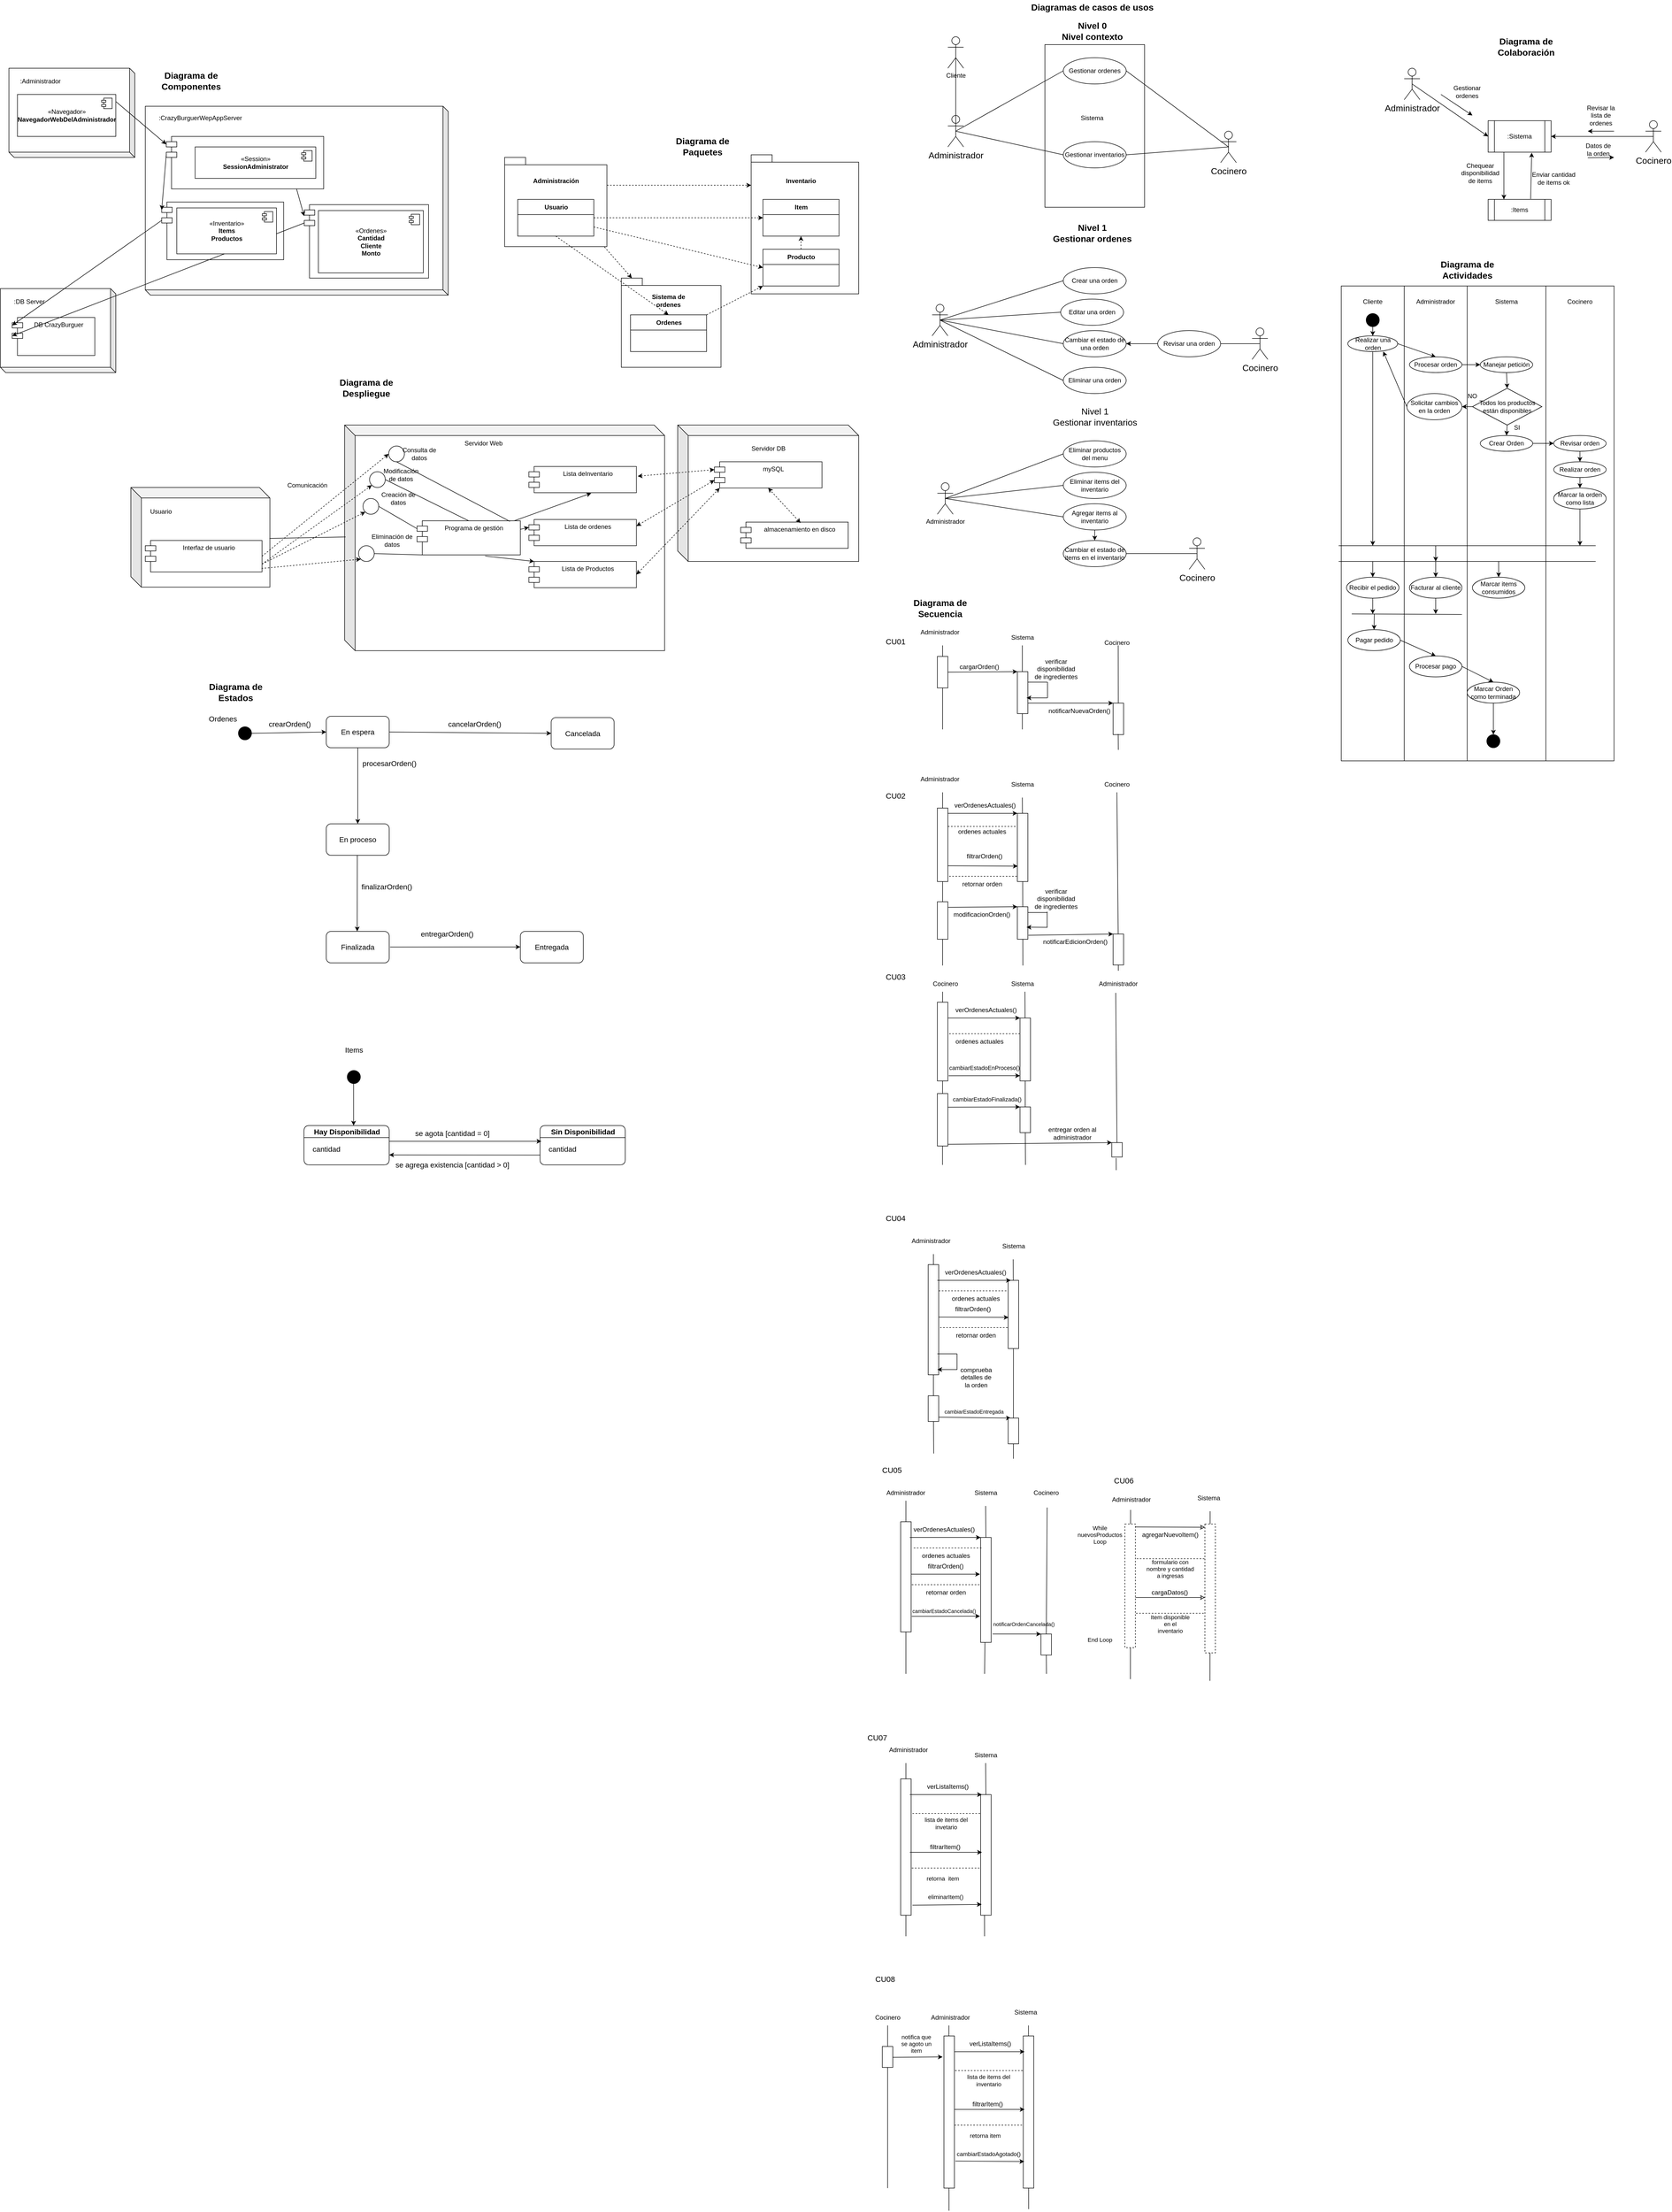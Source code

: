 <mxfile version="20.6.0" type="github">
  <diagram id="Mvv-CkHV8eBTjIygVmUQ" name="Página-1">
    <mxGraphModel dx="2519" dy="456" grid="1" gridSize="10" guides="1" tooltips="1" connect="1" arrows="1" fold="1" page="1" pageScale="1" pageWidth="1654" pageHeight="1169" math="0" shadow="0">
      <root>
        <mxCell id="0" />
        <mxCell id="1" parent="0" />
        <mxCell id="UpwqC_UzqwxkbMX54tGP-35" value="" style="shape=cube;whiteSpace=wrap;html=1;boundedLbl=1;backgroundOutline=1;darkOpacity=0.05;darkOpacity2=0.1;size=10;rotation=-180;" parent="1" vertex="1">
          <mxGeometry x="-1636.25" y="600" width="220" height="160" as="geometry" />
        </mxCell>
        <mxCell id="UpwqC_UzqwxkbMX54tGP-25" value="&lt;p style=&quot;line-height: 120%;&quot;&gt;&lt;br&gt;&lt;/p&gt;" style="shape=folder;fontStyle=1;spacingTop=10;tabWidth=40;tabHeight=14;tabPosition=left;html=1;align=center;" parent="1" vertex="1">
          <mxGeometry x="-452.5" y="580" width="190" height="170" as="geometry" />
        </mxCell>
        <mxCell id="gCqEEP28M4WdG7ceTI0u-105" value="" style="rounded=0;whiteSpace=wrap;html=1;" parent="1" vertex="1">
          <mxGeometry x="1160" y="595" width="150" height="905" as="geometry" />
        </mxCell>
        <mxCell id="gCqEEP28M4WdG7ceTI0u-104" value="" style="rounded=0;whiteSpace=wrap;html=1;" parent="1" vertex="1">
          <mxGeometry x="1040" y="595" width="120" height="905" as="geometry" />
        </mxCell>
        <mxCell id="gCqEEP28M4WdG7ceTI0u-46" value="" style="rounded=0;whiteSpace=wrap;html=1;" parent="1" vertex="1">
          <mxGeometry x="1310" y="595" width="130" height="905" as="geometry" />
        </mxCell>
        <mxCell id="gCqEEP28M4WdG7ceTI0u-43" value="" style="rounded=0;whiteSpace=wrap;html=1;" parent="1" vertex="1">
          <mxGeometry x="920" y="595" width="120" height="905" as="geometry" />
        </mxCell>
        <mxCell id="_zywTkkiE6WR-aAjTpFu-1" value="" style="rounded=0;whiteSpace=wrap;html=1;" parent="1" vertex="1">
          <mxGeometry x="355" y="135" width="190" height="310" as="geometry" />
        </mxCell>
        <mxCell id="_zywTkkiE6WR-aAjTpFu-2" value="Gestionar ordenes" style="ellipse;whiteSpace=wrap;html=1;" parent="1" vertex="1">
          <mxGeometry x="390" y="160" width="120" height="50" as="geometry" />
        </mxCell>
        <mxCell id="_zywTkkiE6WR-aAjTpFu-3" value="&lt;font style=&quot;font-size: 17px;&quot;&gt;Diagramas de casos de usos&lt;/font&gt;" style="text;html=1;align=center;verticalAlign=middle;resizable=0;points=[];autosize=1;strokeColor=none;fillColor=none;fontStyle=1" parent="1" vertex="1">
          <mxGeometry x="315" y="50" width="260" height="30" as="geometry" />
        </mxCell>
        <mxCell id="_zywTkkiE6WR-aAjTpFu-4" value="&lt;b&gt;Nivel 0&lt;br&gt;Nivel contexto&lt;/b&gt;" style="text;html=1;align=center;verticalAlign=middle;resizable=0;points=[];autosize=1;strokeColor=none;fillColor=none;fontSize=17;" parent="1" vertex="1">
          <mxGeometry x="375" y="85" width="140" height="50" as="geometry" />
        </mxCell>
        <mxCell id="_zywTkkiE6WR-aAjTpFu-5" value="Cocinero" style="shape=umlActor;verticalLabelPosition=bottom;verticalAlign=top;html=1;outlineConnect=0;fontSize=17;" parent="1" vertex="1">
          <mxGeometry x="690" y="300" width="30" height="60" as="geometry" />
        </mxCell>
        <mxCell id="_zywTkkiE6WR-aAjTpFu-6" value="" style="endArrow=none;html=1;rounded=0;fontSize=17;entryX=1;entryY=0.5;entryDx=0;entryDy=0;exitX=0.5;exitY=0.5;exitDx=0;exitDy=0;exitPerimeter=0;" parent="1" source="_zywTkkiE6WR-aAjTpFu-5" target="_zywTkkiE6WR-aAjTpFu-2" edge="1">
          <mxGeometry width="50" height="50" relative="1" as="geometry">
            <mxPoint x="390" y="410" as="sourcePoint" />
            <mxPoint x="505" y="245" as="targetPoint" />
          </mxGeometry>
        </mxCell>
        <mxCell id="_zywTkkiE6WR-aAjTpFu-7" value="Administrador" style="shape=umlActor;verticalLabelPosition=bottom;verticalAlign=top;html=1;outlineConnect=0;fontSize=17;" parent="1" vertex="1">
          <mxGeometry x="170" y="270" width="30" height="60" as="geometry" />
        </mxCell>
        <mxCell id="_zywTkkiE6WR-aAjTpFu-8" value="" style="endArrow=none;html=1;rounded=0;fontSize=17;entryX=0.5;entryY=0.5;entryDx=0;entryDy=0;entryPerimeter=0;exitX=0;exitY=0.5;exitDx=0;exitDy=0;" parent="1" source="_zywTkkiE6WR-aAjTpFu-2" target="_zywTkkiE6WR-aAjTpFu-7" edge="1">
          <mxGeometry width="50" height="50" relative="1" as="geometry">
            <mxPoint x="390" y="410" as="sourcePoint" />
            <mxPoint x="440" y="360" as="targetPoint" />
          </mxGeometry>
        </mxCell>
        <mxCell id="_zywTkkiE6WR-aAjTpFu-9" value="Gestionar inventarios" style="ellipse;whiteSpace=wrap;html=1;" parent="1" vertex="1">
          <mxGeometry x="390" y="320" width="120" height="50" as="geometry" />
        </mxCell>
        <mxCell id="_zywTkkiE6WR-aAjTpFu-10" value="" style="endArrow=none;html=1;rounded=0;fontSize=17;entryX=0.5;entryY=0.5;entryDx=0;entryDy=0;entryPerimeter=0;exitX=1;exitY=0.5;exitDx=0;exitDy=0;" parent="1" source="_zywTkkiE6WR-aAjTpFu-9" target="_zywTkkiE6WR-aAjTpFu-5" edge="1">
          <mxGeometry width="50" height="50" relative="1" as="geometry">
            <mxPoint x="390" y="400" as="sourcePoint" />
            <mxPoint x="440" y="350" as="targetPoint" />
          </mxGeometry>
        </mxCell>
        <mxCell id="_zywTkkiE6WR-aAjTpFu-11" value="&lt;b&gt;Nivel 1&lt;br&gt;Gestionar ordenes&lt;/b&gt;" style="text;html=1;align=center;verticalAlign=middle;resizable=0;points=[];autosize=1;strokeColor=none;fillColor=none;fontSize=17;" parent="1" vertex="1">
          <mxGeometry x="360" y="470" width="170" height="50" as="geometry" />
        </mxCell>
        <mxCell id="_zywTkkiE6WR-aAjTpFu-12" value="Crear una orden" style="ellipse;whiteSpace=wrap;html=1;" parent="1" vertex="1">
          <mxGeometry x="390" y="560" width="120" height="50" as="geometry" />
        </mxCell>
        <mxCell id="_zywTkkiE6WR-aAjTpFu-13" value="Editar una orden" style="ellipse;whiteSpace=wrap;html=1;" parent="1" vertex="1">
          <mxGeometry x="385" y="620" width="120" height="50" as="geometry" />
        </mxCell>
        <mxCell id="_zywTkkiE6WR-aAjTpFu-14" value="Cambiar el estado de una orden" style="ellipse;whiteSpace=wrap;html=1;" parent="1" vertex="1">
          <mxGeometry x="390" y="680" width="120" height="50" as="geometry" />
        </mxCell>
        <mxCell id="_zywTkkiE6WR-aAjTpFu-15" value="Eliminar una orden" style="ellipse;whiteSpace=wrap;html=1;" parent="1" vertex="1">
          <mxGeometry x="390" y="750" width="120" height="50" as="geometry" />
        </mxCell>
        <mxCell id="_zywTkkiE6WR-aAjTpFu-16" value="Administrador" style="shape=umlActor;verticalLabelPosition=bottom;verticalAlign=top;html=1;outlineConnect=0;fontSize=17;" parent="1" vertex="1">
          <mxGeometry x="140" y="630" width="30" height="60" as="geometry" />
        </mxCell>
        <mxCell id="_zywTkkiE6WR-aAjTpFu-17" value="Revisar una orden" style="ellipse;whiteSpace=wrap;html=1;" parent="1" vertex="1">
          <mxGeometry x="570" y="680" width="120" height="50" as="geometry" />
        </mxCell>
        <mxCell id="_zywTkkiE6WR-aAjTpFu-18" value="" style="endArrow=none;html=1;rounded=0;fontSize=17;entryX=0.5;entryY=0.5;entryDx=0;entryDy=0;entryPerimeter=0;exitX=0;exitY=0.5;exitDx=0;exitDy=0;" parent="1" source="_zywTkkiE6WR-aAjTpFu-13" target="_zywTkkiE6WR-aAjTpFu-16" edge="1">
          <mxGeometry width="50" height="50" relative="1" as="geometry">
            <mxPoint x="530" y="740" as="sourcePoint" />
            <mxPoint x="580" y="690" as="targetPoint" />
          </mxGeometry>
        </mxCell>
        <mxCell id="_zywTkkiE6WR-aAjTpFu-19" value="" style="endArrow=none;html=1;rounded=0;fontSize=17;entryX=0.5;entryY=0.5;entryDx=0;entryDy=0;entryPerimeter=0;exitX=0;exitY=0.5;exitDx=0;exitDy=0;" parent="1" source="_zywTkkiE6WR-aAjTpFu-12" target="_zywTkkiE6WR-aAjTpFu-16" edge="1">
          <mxGeometry width="50" height="50" relative="1" as="geometry">
            <mxPoint x="390" y="630" as="sourcePoint" />
            <mxPoint x="440" y="580" as="targetPoint" />
          </mxGeometry>
        </mxCell>
        <mxCell id="_zywTkkiE6WR-aAjTpFu-20" value="" style="endArrow=none;html=1;rounded=0;fontSize=17;exitX=0.5;exitY=0.5;exitDx=0;exitDy=0;exitPerimeter=0;entryX=0;entryY=0.5;entryDx=0;entryDy=0;" parent="1" source="_zywTkkiE6WR-aAjTpFu-16" target="_zywTkkiE6WR-aAjTpFu-14" edge="1">
          <mxGeometry width="50" height="50" relative="1" as="geometry">
            <mxPoint x="390" y="630" as="sourcePoint" />
            <mxPoint x="440" y="580" as="targetPoint" />
          </mxGeometry>
        </mxCell>
        <mxCell id="_zywTkkiE6WR-aAjTpFu-21" value="" style="endArrow=none;html=1;rounded=0;fontSize=17;exitX=0;exitY=0.5;exitDx=0;exitDy=0;entryX=0.5;entryY=0.5;entryDx=0;entryDy=0;entryPerimeter=0;" parent="1" source="_zywTkkiE6WR-aAjTpFu-15" target="_zywTkkiE6WR-aAjTpFu-16" edge="1">
          <mxGeometry width="50" height="50" relative="1" as="geometry">
            <mxPoint x="390" y="630" as="sourcePoint" />
            <mxPoint x="440" y="580" as="targetPoint" />
          </mxGeometry>
        </mxCell>
        <mxCell id="_zywTkkiE6WR-aAjTpFu-22" value="Cocinero" style="shape=umlActor;verticalLabelPosition=bottom;verticalAlign=top;html=1;outlineConnect=0;fontSize=17;" parent="1" vertex="1">
          <mxGeometry x="750" y="675" width="30" height="60" as="geometry" />
        </mxCell>
        <mxCell id="_zywTkkiE6WR-aAjTpFu-23" value="" style="endArrow=none;html=1;rounded=0;fontSize=17;exitX=0.5;exitY=0.5;exitDx=0;exitDy=0;exitPerimeter=0;entryX=1;entryY=0.5;entryDx=0;entryDy=0;" parent="1" source="_zywTkkiE6WR-aAjTpFu-22" target="_zywTkkiE6WR-aAjTpFu-17" edge="1">
          <mxGeometry width="50" height="50" relative="1" as="geometry">
            <mxPoint x="-190" y="830" as="sourcePoint" />
            <mxPoint x="-140" y="780" as="targetPoint" />
          </mxGeometry>
        </mxCell>
        <mxCell id="_zywTkkiE6WR-aAjTpFu-24" value="Nivel 1&lt;br&gt;Gestionar inventarios" style="text;html=1;align=center;verticalAlign=middle;resizable=0;points=[];autosize=1;strokeColor=none;fillColor=none;fontSize=17;" parent="1" vertex="1">
          <mxGeometry x="360" y="820" width="180" height="50" as="geometry" />
        </mxCell>
        <mxCell id="_zywTkkiE6WR-aAjTpFu-25" style="edgeStyle=orthogonalEdgeStyle;rounded=0;orthogonalLoop=1;jettySize=auto;html=1;exitX=0.5;exitY=1;exitDx=0;exitDy=0;entryX=0.5;entryY=0;entryDx=0;entryDy=0;" parent="1" source="_zywTkkiE6WR-aAjTpFu-26" target="_zywTkkiE6WR-aAjTpFu-28" edge="1">
          <mxGeometry relative="1" as="geometry" />
        </mxCell>
        <mxCell id="_zywTkkiE6WR-aAjTpFu-26" value="Agregar items al inventario" style="ellipse;whiteSpace=wrap;html=1;" parent="1" vertex="1">
          <mxGeometry x="390" y="1010" width="120" height="50" as="geometry" />
        </mxCell>
        <mxCell id="_zywTkkiE6WR-aAjTpFu-27" value="Eliminar items del inventario" style="ellipse;whiteSpace=wrap;html=1;" parent="1" vertex="1">
          <mxGeometry x="390" y="950" width="120" height="50" as="geometry" />
        </mxCell>
        <mxCell id="_zywTkkiE6WR-aAjTpFu-28" value="Cambiar el estado de items en el inventario" style="ellipse;whiteSpace=wrap;html=1;" parent="1" vertex="1">
          <mxGeometry x="390" y="1080" width="120" height="50" as="geometry" />
        </mxCell>
        <mxCell id="_zywTkkiE6WR-aAjTpFu-29" value="Cocinero" style="shape=umlActor;verticalLabelPosition=bottom;verticalAlign=top;html=1;outlineConnect=0;fontSize=17;" parent="1" vertex="1">
          <mxGeometry x="630" y="1075" width="30" height="60" as="geometry" />
        </mxCell>
        <mxCell id="_zywTkkiE6WR-aAjTpFu-30" value="" style="endArrow=none;html=1;rounded=0;fontSize=17;entryX=0.5;entryY=0.5;entryDx=0;entryDy=0;entryPerimeter=0;exitX=1;exitY=0.5;exitDx=0;exitDy=0;" parent="1" source="_zywTkkiE6WR-aAjTpFu-28" target="_zywTkkiE6WR-aAjTpFu-29" edge="1">
          <mxGeometry width="50" height="50" relative="1" as="geometry">
            <mxPoint x="390" y="1110" as="sourcePoint" />
            <mxPoint x="440" y="1060" as="targetPoint" />
          </mxGeometry>
        </mxCell>
        <mxCell id="_zywTkkiE6WR-aAjTpFu-31" value="Administrador" style="shape=umlActor;verticalLabelPosition=bottom;verticalAlign=top;html=1;outlineConnect=0;" parent="1" vertex="1">
          <mxGeometry x="150" y="970" width="30" height="60" as="geometry" />
        </mxCell>
        <mxCell id="_zywTkkiE6WR-aAjTpFu-32" value="" style="endArrow=none;html=1;rounded=0;fontSize=17;exitX=0.5;exitY=0.5;exitDx=0;exitDy=0;exitPerimeter=0;entryX=0;entryY=0.5;entryDx=0;entryDy=0;" parent="1" source="_zywTkkiE6WR-aAjTpFu-31" target="_zywTkkiE6WR-aAjTpFu-26" edge="1">
          <mxGeometry width="50" height="50" relative="1" as="geometry">
            <mxPoint x="390" y="990" as="sourcePoint" />
            <mxPoint x="440" y="940" as="targetPoint" />
          </mxGeometry>
        </mxCell>
        <mxCell id="_zywTkkiE6WR-aAjTpFu-33" value="" style="endArrow=none;html=1;rounded=0;fontSize=17;exitX=0.5;exitY=0.5;exitDx=0;exitDy=0;exitPerimeter=0;entryX=0;entryY=0.5;entryDx=0;entryDy=0;" parent="1" source="_zywTkkiE6WR-aAjTpFu-31" target="_zywTkkiE6WR-aAjTpFu-27" edge="1">
          <mxGeometry width="50" height="50" relative="1" as="geometry">
            <mxPoint x="390" y="990" as="sourcePoint" />
            <mxPoint x="440" y="940" as="targetPoint" />
          </mxGeometry>
        </mxCell>
        <mxCell id="_zywTkkiE6WR-aAjTpFu-34" value="" style="endArrow=none;html=1;rounded=0;fontSize=17;entryX=0.5;entryY=0.5;entryDx=0;entryDy=0;entryPerimeter=0;exitX=0;exitY=0.5;exitDx=0;exitDy=0;" parent="1" source="_zywTkkiE6WR-aAjTpFu-9" target="_zywTkkiE6WR-aAjTpFu-7" edge="1">
          <mxGeometry width="50" height="50" relative="1" as="geometry">
            <mxPoint x="710" y="380" as="sourcePoint" />
            <mxPoint x="760" y="330" as="targetPoint" />
          </mxGeometry>
        </mxCell>
        <mxCell id="_zywTkkiE6WR-aAjTpFu-38" value="" style="endArrow=classic;html=1;rounded=0;entryX=1;entryY=0.5;entryDx=0;entryDy=0;exitX=0;exitY=0.5;exitDx=0;exitDy=0;" parent="1" source="_zywTkkiE6WR-aAjTpFu-17" target="_zywTkkiE6WR-aAjTpFu-14" edge="1">
          <mxGeometry width="50" height="50" relative="1" as="geometry">
            <mxPoint x="430" y="810" as="sourcePoint" />
            <mxPoint x="480" y="760" as="targetPoint" />
          </mxGeometry>
        </mxCell>
        <mxCell id="yURPwCpg9gICH0MFoex7-2" value="Administrador" style="shape=umlActor;verticalLabelPosition=bottom;verticalAlign=top;html=1;outlineConnect=0;fontSize=17;" parent="1" vertex="1">
          <mxGeometry x="1040" y="180" width="30" height="60" as="geometry" />
        </mxCell>
        <mxCell id="yURPwCpg9gICH0MFoex7-10" value=":Sistema" style="shape=process;whiteSpace=wrap;html=1;backgroundOutline=1;" parent="1" vertex="1">
          <mxGeometry x="1200" y="280" width="120" height="60" as="geometry" />
        </mxCell>
        <mxCell id="yURPwCpg9gICH0MFoex7-11" value="" style="endArrow=classic;html=1;rounded=0;exitX=0.5;exitY=0.5;exitDx=0;exitDy=0;exitPerimeter=0;entryX=0;entryY=0.5;entryDx=0;entryDy=0;" parent="1" source="yURPwCpg9gICH0MFoex7-2" target="yURPwCpg9gICH0MFoex7-10" edge="1">
          <mxGeometry width="50" height="50" relative="1" as="geometry">
            <mxPoint x="1130" y="255" as="sourcePoint" />
            <mxPoint x="1180" y="205" as="targetPoint" />
          </mxGeometry>
        </mxCell>
        <mxCell id="yURPwCpg9gICH0MFoex7-12" value="Gestionar ordenes" style="text;html=1;strokeColor=none;fillColor=none;align=center;verticalAlign=middle;whiteSpace=wrap;rounded=0;rotation=0;" parent="1" vertex="1">
          <mxGeometry x="1130" y="210" width="60" height="30" as="geometry" />
        </mxCell>
        <mxCell id="yURPwCpg9gICH0MFoex7-13" value="" style="endArrow=classic;html=1;rounded=0;" parent="1" edge="1">
          <mxGeometry width="50" height="50" relative="1" as="geometry">
            <mxPoint x="1110" y="230" as="sourcePoint" />
            <mxPoint x="1170" y="270" as="targetPoint" />
          </mxGeometry>
        </mxCell>
        <mxCell id="yURPwCpg9gICH0MFoex7-16" value="Cocinero" style="shape=umlActor;verticalLabelPosition=bottom;verticalAlign=top;html=1;outlineConnect=0;fontSize=17;" parent="1" vertex="1">
          <mxGeometry x="1500" y="280" width="30" height="60" as="geometry" />
        </mxCell>
        <mxCell id="yURPwCpg9gICH0MFoex7-17" value="Sistema" style="text;html=1;strokeColor=none;fillColor=none;align=center;verticalAlign=middle;whiteSpace=wrap;rounded=0;" parent="1" vertex="1">
          <mxGeometry x="415" y="260" width="60" height="30" as="geometry" />
        </mxCell>
        <mxCell id="yURPwCpg9gICH0MFoex7-18" value="" style="endArrow=classic;html=1;rounded=0;entryX=1;entryY=0.5;entryDx=0;entryDy=0;exitX=0.5;exitY=0.5;exitDx=0;exitDy=0;exitPerimeter=0;" parent="1" source="yURPwCpg9gICH0MFoex7-16" target="yURPwCpg9gICH0MFoex7-10" edge="1">
          <mxGeometry width="50" height="50" relative="1" as="geometry">
            <mxPoint x="1450" y="330" as="sourcePoint" />
            <mxPoint x="1500" y="280" as="targetPoint" />
          </mxGeometry>
        </mxCell>
        <mxCell id="yURPwCpg9gICH0MFoex7-19" value="Revisar la lista de ordenes" style="text;html=1;strokeColor=none;fillColor=none;align=center;verticalAlign=middle;whiteSpace=wrap;rounded=0;" parent="1" vertex="1">
          <mxGeometry x="1380" y="250" width="70" height="40" as="geometry" />
        </mxCell>
        <mxCell id="yURPwCpg9gICH0MFoex7-20" value="" style="endArrow=classic;html=1;rounded=0;" parent="1" edge="1">
          <mxGeometry width="50" height="50" relative="1" as="geometry">
            <mxPoint x="1440" y="300" as="sourcePoint" />
            <mxPoint x="1390" y="300" as="targetPoint" />
          </mxGeometry>
        </mxCell>
        <mxCell id="yURPwCpg9gICH0MFoex7-22" value="" style="endArrow=classic;html=1;rounded=0;startArrow=none;" parent="1" edge="1">
          <mxGeometry width="50" height="50" relative="1" as="geometry">
            <mxPoint x="1390" y="350.5" as="sourcePoint" />
            <mxPoint x="1440" y="350" as="targetPoint" />
          </mxGeometry>
        </mxCell>
        <mxCell id="yURPwCpg9gICH0MFoex7-23" value="Datos de la orden" style="text;html=1;strokeColor=none;fillColor=none;align=center;verticalAlign=middle;whiteSpace=wrap;rounded=0;" parent="1" vertex="1">
          <mxGeometry x="1380" y="320" width="60" height="30" as="geometry" />
        </mxCell>
        <mxCell id="yURPwCpg9gICH0MFoex7-25" value="Eliminar productos del menu" style="ellipse;whiteSpace=wrap;html=1;" parent="1" vertex="1">
          <mxGeometry x="390" y="890" width="120" height="50" as="geometry" />
        </mxCell>
        <mxCell id="yURPwCpg9gICH0MFoex7-26" value="" style="endArrow=none;html=1;rounded=0;fontSize=17;exitX=0.5;exitY=0.5;exitDx=0;exitDy=0;exitPerimeter=0;entryX=0;entryY=0.5;entryDx=0;entryDy=0;" parent="1" source="_zywTkkiE6WR-aAjTpFu-31" target="yURPwCpg9gICH0MFoex7-25" edge="1">
          <mxGeometry width="50" height="50" relative="1" as="geometry">
            <mxPoint x="180" y="965" as="sourcePoint" />
            <mxPoint x="405" y="940" as="targetPoint" />
          </mxGeometry>
        </mxCell>
        <mxCell id="yURPwCpg9gICH0MFoex7-27" value=":Items" style="shape=process;whiteSpace=wrap;html=1;backgroundOutline=1;" parent="1" vertex="1">
          <mxGeometry x="1200" y="430" width="120" height="40" as="geometry" />
        </mxCell>
        <mxCell id="yURPwCpg9gICH0MFoex7-28" value="" style="endArrow=classic;html=1;rounded=0;entryX=0.25;entryY=0;entryDx=0;entryDy=0;exitX=0.25;exitY=1;exitDx=0;exitDy=0;" parent="1" source="yURPwCpg9gICH0MFoex7-10" target="yURPwCpg9gICH0MFoex7-27" edge="1">
          <mxGeometry width="50" height="50" relative="1" as="geometry">
            <mxPoint x="1230" y="350" as="sourcePoint" />
            <mxPoint x="1170" y="360" as="targetPoint" />
          </mxGeometry>
        </mxCell>
        <mxCell id="yURPwCpg9gICH0MFoex7-29" value="" style="endArrow=classic;html=1;rounded=0;exitX=0.675;exitY=-0.025;exitDx=0;exitDy=0;exitPerimeter=0;entryX=0.692;entryY=1.017;entryDx=0;entryDy=0;entryPerimeter=0;" parent="1" source="yURPwCpg9gICH0MFoex7-27" target="yURPwCpg9gICH0MFoex7-10" edge="1">
          <mxGeometry width="50" height="50" relative="1" as="geometry">
            <mxPoint x="1290" y="410" as="sourcePoint" />
            <mxPoint x="1290" y="350" as="targetPoint" />
          </mxGeometry>
        </mxCell>
        <mxCell id="yURPwCpg9gICH0MFoex7-30" value="Chequear disponibilidad de items" style="text;html=1;strokeColor=none;fillColor=none;align=center;verticalAlign=middle;whiteSpace=wrap;rounded=0;rotation=0;" parent="1" vertex="1">
          <mxGeometry x="1140" y="360" width="90" height="40" as="geometry" />
        </mxCell>
        <mxCell id="yURPwCpg9gICH0MFoex7-31" value="Enviar cantidad de items ok" style="text;html=1;strokeColor=none;fillColor=none;align=center;verticalAlign=middle;whiteSpace=wrap;rounded=0;rotation=0;" parent="1" vertex="1">
          <mxGeometry x="1280" y="370" width="90" height="40" as="geometry" />
        </mxCell>
        <mxCell id="yURPwCpg9gICH0MFoex7-37" value="Administrador" style="text;html=1;strokeColor=none;fillColor=none;align=center;verticalAlign=middle;whiteSpace=wrap;rounded=0;" parent="1" vertex="1">
          <mxGeometry x="1070" y="610" width="60" height="30" as="geometry" />
        </mxCell>
        <mxCell id="yURPwCpg9gICH0MFoex7-38" value="Sistema" style="text;html=1;strokeColor=none;fillColor=none;align=center;verticalAlign=middle;whiteSpace=wrap;rounded=0;" parent="1" vertex="1">
          <mxGeometry x="1205" y="610" width="60" height="30" as="geometry" />
        </mxCell>
        <mxCell id="yURPwCpg9gICH0MFoex7-39" value="Cocinero" style="text;html=1;strokeColor=none;fillColor=none;align=center;verticalAlign=middle;whiteSpace=wrap;rounded=0;" parent="1" vertex="1">
          <mxGeometry x="1345" y="610" width="60" height="30" as="geometry" />
        </mxCell>
        <mxCell id="yURPwCpg9gICH0MFoex7-41" value="" style="ellipse;whiteSpace=wrap;html=1;aspect=fixed;strokeColor=#000000;fillColor=#000000;" parent="1" vertex="1">
          <mxGeometry x="967.5" y="647.5" width="25" height="25" as="geometry" />
        </mxCell>
        <mxCell id="yURPwCpg9gICH0MFoex7-43" value="Cliente" style="text;html=1;strokeColor=none;fillColor=none;align=center;verticalAlign=middle;whiteSpace=wrap;rounded=0;" parent="1" vertex="1">
          <mxGeometry x="950" y="610" width="60" height="30" as="geometry" />
        </mxCell>
        <mxCell id="yURPwCpg9gICH0MFoex7-45" value="Realizar una orden" style="ellipse;whiteSpace=wrap;html=1;strokeColor=#000000;fillColor=#FFFFFF;" parent="1" vertex="1">
          <mxGeometry x="932.5" y="690" width="95" height="30" as="geometry" />
        </mxCell>
        <mxCell id="yURPwCpg9gICH0MFoex7-46" value="" style="endArrow=classic;html=1;rounded=0;exitX=0.5;exitY=1;exitDx=0;exitDy=0;entryX=0.5;entryY=0;entryDx=0;entryDy=0;" parent="1" source="yURPwCpg9gICH0MFoex7-41" target="yURPwCpg9gICH0MFoex7-45" edge="1">
          <mxGeometry width="50" height="50" relative="1" as="geometry">
            <mxPoint x="1170" y="770" as="sourcePoint" />
            <mxPoint x="1220" y="720" as="targetPoint" />
          </mxGeometry>
        </mxCell>
        <mxCell id="yURPwCpg9gICH0MFoex7-47" value="Procesar orden" style="ellipse;whiteSpace=wrap;html=1;strokeColor=#000000;fillColor=#FFFFFF;" parent="1" vertex="1">
          <mxGeometry x="1050" y="730" width="100" height="30" as="geometry" />
        </mxCell>
        <mxCell id="yURPwCpg9gICH0MFoex7-49" value="Diagrama de Actividades" style="text;html=1;strokeColor=none;fillColor=none;align=center;verticalAlign=middle;whiteSpace=wrap;rounded=0;fontSize=17;fontStyle=1" parent="1" vertex="1">
          <mxGeometry x="1087.5" y="545" width="145" height="40" as="geometry" />
        </mxCell>
        <mxCell id="yURPwCpg9gICH0MFoex7-50" value="Diagrama de Colaboración" style="text;html=1;strokeColor=none;fillColor=none;align=center;verticalAlign=middle;whiteSpace=wrap;rounded=0;fontSize=17;fontStyle=1" parent="1" vertex="1">
          <mxGeometry x="1200" y="120" width="145" height="40" as="geometry" />
        </mxCell>
        <mxCell id="yURPwCpg9gICH0MFoex7-51" value="Manejar petición" style="ellipse;whiteSpace=wrap;html=1;strokeColor=#000000;fillColor=#FFFFFF;" parent="1" vertex="1">
          <mxGeometry x="1185" y="730" width="100" height="30" as="geometry" />
        </mxCell>
        <mxCell id="yURPwCpg9gICH0MFoex7-52" value="Crear Orden" style="ellipse;whiteSpace=wrap;html=1;strokeColor=#000000;fillColor=#FFFFFF;" parent="1" vertex="1">
          <mxGeometry x="1185" y="880" width="100" height="30" as="geometry" />
        </mxCell>
        <mxCell id="yURPwCpg9gICH0MFoex7-53" value="" style="endArrow=classic;html=1;rounded=0;fontSize=17;exitX=1;exitY=0.5;exitDx=0;exitDy=0;entryX=0.5;entryY=0;entryDx=0;entryDy=0;" parent="1" source="yURPwCpg9gICH0MFoex7-45" target="yURPwCpg9gICH0MFoex7-47" edge="1">
          <mxGeometry width="50" height="50" relative="1" as="geometry">
            <mxPoint x="1170" y="740" as="sourcePoint" />
            <mxPoint x="1220" y="690" as="targetPoint" />
          </mxGeometry>
        </mxCell>
        <mxCell id="yURPwCpg9gICH0MFoex7-54" value="" style="endArrow=classic;html=1;rounded=0;fontSize=17;exitX=1;exitY=0.5;exitDx=0;exitDy=0;entryX=0;entryY=0.5;entryDx=0;entryDy=0;" parent="1" source="yURPwCpg9gICH0MFoex7-47" target="yURPwCpg9gICH0MFoex7-51" edge="1">
          <mxGeometry width="50" height="50" relative="1" as="geometry">
            <mxPoint x="1183.75" y="750" as="sourcePoint" />
            <mxPoint x="1256.25" y="775" as="targetPoint" />
          </mxGeometry>
        </mxCell>
        <mxCell id="yPejEaLQowCEv5QE1uj0-1" value="" style="endArrow=none;html=1;rounded=0;startArrow=none;" parent="1" source="yPejEaLQowCEv5QE1uj0-10" edge="1">
          <mxGeometry width="50" height="50" relative="1" as="geometry">
            <mxPoint x="160" y="1440" as="sourcePoint" />
            <mxPoint x="160" y="1280" as="targetPoint" />
          </mxGeometry>
        </mxCell>
        <mxCell id="gCqEEP28M4WdG7ceTI0u-1" value="Cliente" style="shape=umlActor;verticalLabelPosition=bottom;verticalAlign=top;html=1;outlineConnect=0;" parent="1" vertex="1">
          <mxGeometry x="170" y="120" width="30" height="60" as="geometry" />
        </mxCell>
        <mxCell id="yPejEaLQowCEv5QE1uj0-2" value="" style="endArrow=none;html=1;rounded=0;" parent="1" edge="1">
          <mxGeometry width="50" height="50" relative="1" as="geometry">
            <mxPoint x="312" y="1440" as="sourcePoint" />
            <mxPoint x="312" y="1280" as="targetPoint" />
          </mxGeometry>
        </mxCell>
        <mxCell id="gCqEEP28M4WdG7ceTI0u-4" value="" style="endArrow=none;html=1;rounded=0;exitX=0.5;exitY=0.5;exitDx=0;exitDy=0;exitPerimeter=0;entryX=0.5;entryY=0.5;entryDx=0;entryDy=0;entryPerimeter=0;" parent="1" source="_zywTkkiE6WR-aAjTpFu-7" target="gCqEEP28M4WdG7ceTI0u-1" edge="1">
          <mxGeometry width="50" height="50" relative="1" as="geometry">
            <mxPoint x="120" y="280" as="sourcePoint" />
            <mxPoint x="170" y="230" as="targetPoint" />
          </mxGeometry>
        </mxCell>
        <mxCell id="yPejEaLQowCEv5QE1uj0-3" value="" style="endArrow=none;html=1;rounded=0;startArrow=none;" parent="1" edge="1" source="yPejEaLQowCEv5QE1uj0-77">
          <mxGeometry width="50" height="50" relative="1" as="geometry">
            <mxPoint x="494.76" y="1440" as="sourcePoint" />
            <mxPoint x="494.76" y="1280" as="targetPoint" />
          </mxGeometry>
        </mxCell>
        <mxCell id="gCqEEP28M4WdG7ceTI0u-7" value="Revisar orden" style="ellipse;whiteSpace=wrap;html=1;strokeColor=#000000;fillColor=#FFFFFF;" parent="1" vertex="1">
          <mxGeometry x="1325" y="880" width="100" height="30" as="geometry" />
        </mxCell>
        <mxCell id="yPejEaLQowCEv5QE1uj0-4" value="Administrador" style="text;html=1;strokeColor=none;fillColor=none;align=center;verticalAlign=middle;whiteSpace=wrap;rounded=0;" parent="1" vertex="1">
          <mxGeometry x="125" y="1240" width="60" height="30" as="geometry" />
        </mxCell>
        <mxCell id="gCqEEP28M4WdG7ceTI0u-8" value="" style="endArrow=classic;html=1;rounded=0;fontSize=17;exitX=1;exitY=0.5;exitDx=0;exitDy=0;entryX=0;entryY=0.5;entryDx=0;entryDy=0;" parent="1" source="yURPwCpg9gICH0MFoex7-52" target="gCqEEP28M4WdG7ceTI0u-7" edge="1">
          <mxGeometry width="50" height="50" relative="1" as="geometry">
            <mxPoint x="1230" y="780" as="sourcePoint" />
            <mxPoint x="1230" y="800" as="targetPoint" />
          </mxGeometry>
        </mxCell>
        <mxCell id="yPejEaLQowCEv5QE1uj0-5" value="" style="endArrow=classic;html=1;rounded=0;startArrow=none;exitX=1;exitY=0.5;exitDx=0;exitDy=0;entryX=0;entryY=0;entryDx=0;entryDy=0;" parent="1" source="yPejEaLQowCEv5QE1uj0-10" edge="1" target="yPejEaLQowCEv5QE1uj0-17">
          <mxGeometry width="50" height="50" relative="1" as="geometry">
            <mxPoint x="180" y="1360" as="sourcePoint" />
            <mxPoint x="300" y="1360" as="targetPoint" />
          </mxGeometry>
        </mxCell>
        <mxCell id="gCqEEP28M4WdG7ceTI0u-10" value="" style="endArrow=classic;html=1;rounded=0;exitX=0.5;exitY=1;exitDx=0;exitDy=0;entryX=0.5;entryY=0;entryDx=0;entryDy=0;" parent="1" source="gCqEEP28M4WdG7ceTI0u-7" target="gCqEEP28M4WdG7ceTI0u-12" edge="1">
          <mxGeometry width="50" height="50" relative="1" as="geometry">
            <mxPoint x="1300" y="790" as="sourcePoint" />
            <mxPoint x="1340" y="870" as="targetPoint" />
          </mxGeometry>
        </mxCell>
        <mxCell id="yPejEaLQowCEv5QE1uj0-6" value="cargarOrden()" style="text;html=1;strokeColor=none;fillColor=none;align=center;verticalAlign=middle;whiteSpace=wrap;rounded=0;" parent="1" vertex="1">
          <mxGeometry x="200" y="1306" width="60" height="30" as="geometry" />
        </mxCell>
        <mxCell id="gCqEEP28M4WdG7ceTI0u-11" value="" style="endArrow=classic;html=1;rounded=0;exitX=0.5;exitY=1;exitDx=0;exitDy=0;" parent="1" source="yURPwCpg9gICH0MFoex7-45" edge="1">
          <mxGeometry width="50" height="50" relative="1" as="geometry">
            <mxPoint x="1300" y="790" as="sourcePoint" />
            <mxPoint x="980" y="1090" as="targetPoint" />
          </mxGeometry>
        </mxCell>
        <mxCell id="yPejEaLQowCEv5QE1uj0-7" value="Sistema" style="text;html=1;strokeColor=none;fillColor=none;align=center;verticalAlign=middle;whiteSpace=wrap;rounded=0;" parent="1" vertex="1">
          <mxGeometry x="180" y="1250" width="265" height="30" as="geometry" />
        </mxCell>
        <mxCell id="gCqEEP28M4WdG7ceTI0u-12" value="Realizar orden" style="ellipse;whiteSpace=wrap;html=1;strokeColor=#000000;fillColor=#FFFFFF;" parent="1" vertex="1">
          <mxGeometry x="1325" y="930" width="100" height="30" as="geometry" />
        </mxCell>
        <mxCell id="yPejEaLQowCEv5QE1uj0-8" value="" style="endArrow=classic;html=1;rounded=0;entryX=0;entryY=0;entryDx=0;entryDy=0;exitX=1;exitY=0.75;exitDx=0;exitDy=0;" parent="1" target="yPejEaLQowCEv5QE1uj0-77" edge="1" source="yPejEaLQowCEv5QE1uj0-17">
          <mxGeometry width="50" height="50" relative="1" as="geometry">
            <mxPoint x="360" y="1360" as="sourcePoint" />
            <mxPoint x="480" y="1360" as="targetPoint" />
          </mxGeometry>
        </mxCell>
        <mxCell id="gCqEEP28M4WdG7ceTI0u-13" value="Marcar la orden como lista" style="ellipse;whiteSpace=wrap;html=1;strokeColor=#000000;fillColor=#FFFFFF;" parent="1" vertex="1">
          <mxGeometry x="1325" y="980" width="100" height="40" as="geometry" />
        </mxCell>
        <mxCell id="yPejEaLQowCEv5QE1uj0-9" value="Cocinero" style="text;html=1;strokeColor=none;fillColor=none;align=center;verticalAlign=middle;whiteSpace=wrap;rounded=0;" parent="1" vertex="1">
          <mxGeometry x="360" y="1260" width="265" height="30" as="geometry" />
        </mxCell>
        <mxCell id="gCqEEP28M4WdG7ceTI0u-14" value="" style="endArrow=classic;html=1;rounded=0;entryX=0.5;entryY=0;entryDx=0;entryDy=0;exitX=0.5;exitY=1;exitDx=0;exitDy=0;" parent="1" source="gCqEEP28M4WdG7ceTI0u-12" target="gCqEEP28M4WdG7ceTI0u-13" edge="1">
          <mxGeometry width="50" height="50" relative="1" as="geometry">
            <mxPoint x="1350" y="860" as="sourcePoint" />
            <mxPoint x="1350" y="880" as="targetPoint" />
          </mxGeometry>
        </mxCell>
        <mxCell id="yPejEaLQowCEv5QE1uj0-11" value="" style="endArrow=none;html=1;rounded=0;" parent="1" target="yPejEaLQowCEv5QE1uj0-10" edge="1">
          <mxGeometry width="50" height="50" relative="1" as="geometry">
            <mxPoint x="160" y="1440" as="sourcePoint" />
            <mxPoint x="160" y="1280" as="targetPoint" />
          </mxGeometry>
        </mxCell>
        <mxCell id="gCqEEP28M4WdG7ceTI0u-19" value="" style="endArrow=none;html=1;rounded=0;" parent="1" edge="1">
          <mxGeometry width="50" height="50" relative="1" as="geometry">
            <mxPoint x="915" y="1090" as="sourcePoint" />
            <mxPoint x="1405" y="1090" as="targetPoint" />
          </mxGeometry>
        </mxCell>
        <mxCell id="yPejEaLQowCEv5QE1uj0-10" value="" style="rounded=0;whiteSpace=wrap;html=1;" parent="1" vertex="1">
          <mxGeometry x="150" y="1301" width="20" height="60" as="geometry" />
        </mxCell>
        <mxCell id="gCqEEP28M4WdG7ceTI0u-20" value="" style="endArrow=classic;html=1;rounded=0;exitX=0.5;exitY=1;exitDx=0;exitDy=0;" parent="1" source="gCqEEP28M4WdG7ceTI0u-13" edge="1">
          <mxGeometry width="50" height="50" relative="1" as="geometry">
            <mxPoint x="1350" y="910" as="sourcePoint" />
            <mxPoint x="1375" y="1090" as="targetPoint" />
          </mxGeometry>
        </mxCell>
        <mxCell id="yPejEaLQowCEv5QE1uj0-17" value="" style="rounded=0;whiteSpace=wrap;html=1;" parent="1" vertex="1">
          <mxGeometry x="302.5" y="1330" width="20" height="80" as="geometry" />
        </mxCell>
        <mxCell id="gCqEEP28M4WdG7ceTI0u-21" value="Recibir el pedido" style="ellipse;whiteSpace=wrap;html=1;strokeColor=#000000;fillColor=#FFFFFF;" parent="1" vertex="1">
          <mxGeometry x="930" y="1150" width="100" height="40" as="geometry" />
        </mxCell>
        <mxCell id="yPejEaLQowCEv5QE1uj0-20" value="" style="endArrow=none;html=1;rounded=0;" parent="1" edge="1">
          <mxGeometry width="50" height="50" relative="1" as="geometry">
            <mxPoint x="322.5" y="1350" as="sourcePoint" />
            <mxPoint x="360" y="1350" as="targetPoint" />
          </mxGeometry>
        </mxCell>
        <mxCell id="gCqEEP28M4WdG7ceTI0u-24" value="" style="endArrow=classic;html=1;rounded=0;" parent="1" edge="1">
          <mxGeometry width="50" height="50" relative="1" as="geometry">
            <mxPoint x="1100" y="1090" as="sourcePoint" />
            <mxPoint x="1100" y="1120" as="targetPoint" />
          </mxGeometry>
        </mxCell>
        <mxCell id="yPejEaLQowCEv5QE1uj0-21" value="" style="endArrow=none;html=1;rounded=0;" parent="1" edge="1">
          <mxGeometry width="50" height="50" relative="1" as="geometry">
            <mxPoint x="360" y="1350" as="sourcePoint" />
            <mxPoint x="360" y="1380" as="targetPoint" />
          </mxGeometry>
        </mxCell>
        <mxCell id="gCqEEP28M4WdG7ceTI0u-26" value="Marcar items consumidos" style="ellipse;whiteSpace=wrap;html=1;strokeColor=#000000;fillColor=#FFFFFF;" parent="1" vertex="1">
          <mxGeometry x="1170" y="1150" width="100" height="40" as="geometry" />
        </mxCell>
        <mxCell id="yPejEaLQowCEv5QE1uj0-22" value="" style="endArrow=classic;html=1;rounded=0;" parent="1" edge="1">
          <mxGeometry width="50" height="50" relative="1" as="geometry">
            <mxPoint x="360" y="1380" as="sourcePoint" />
            <mxPoint x="320" y="1380" as="targetPoint" />
          </mxGeometry>
        </mxCell>
        <mxCell id="gCqEEP28M4WdG7ceTI0u-27" value="Facturar al cliente" style="ellipse;whiteSpace=wrap;html=1;strokeColor=#000000;fillColor=#FFFFFF;" parent="1" vertex="1">
          <mxGeometry x="1050" y="1150" width="100" height="40" as="geometry" />
        </mxCell>
        <mxCell id="yPejEaLQowCEv5QE1uj0-23" value="verificar disponibilidad de ingredientes" style="text;html=1;strokeColor=none;fillColor=none;align=center;verticalAlign=middle;whiteSpace=wrap;rounded=0;" parent="1" vertex="1">
          <mxGeometry x="333.75" y="1310" width="85" height="30" as="geometry" />
        </mxCell>
        <mxCell id="gCqEEP28M4WdG7ceTI0u-28" value="" style="endArrow=none;html=1;rounded=0;" parent="1" edge="1">
          <mxGeometry width="50" height="50" relative="1" as="geometry">
            <mxPoint x="915" y="1120" as="sourcePoint" />
            <mxPoint x="1405" y="1120" as="targetPoint" />
          </mxGeometry>
        </mxCell>
        <mxCell id="yPejEaLQowCEv5QE1uj0-24" value="notificarNuevaOrden()" style="text;html=1;strokeColor=none;fillColor=none;align=center;verticalAlign=middle;whiteSpace=wrap;rounded=0;" parent="1" vertex="1">
          <mxGeometry x="391.25" y="1390" width="60" height="30" as="geometry" />
        </mxCell>
        <mxCell id="gCqEEP28M4WdG7ceTI0u-29" value="" style="endArrow=classic;html=1;rounded=0;entryX=0.5;entryY=0;entryDx=0;entryDy=0;" parent="1" target="gCqEEP28M4WdG7ceTI0u-21" edge="1">
          <mxGeometry width="50" height="50" relative="1" as="geometry">
            <mxPoint x="980" y="1120" as="sourcePoint" />
            <mxPoint x="1110" y="1010" as="targetPoint" />
          </mxGeometry>
        </mxCell>
        <mxCell id="yPejEaLQowCEv5QE1uj0-42" value="&#xa;&lt;b id=&quot;docs-internal-guid-32b7d7b6-7fff-b71a-86bd-061935bc4d04&quot; style=&quot;font-weight:normal;&quot;&gt;&lt;span style=&quot;font-size: 11pt; font-family: Arial; color: rgb(0, 0, 0); background-color: transparent; font-weight: 400; font-style: normal; font-variant: normal; text-decoration: none; vertical-align: baseline;&quot;&gt;CU01&lt;/span&gt;&lt;/b&gt;&#xa;&#xa;" style="text;html=1;align=center;verticalAlign=middle;resizable=0;points=[];autosize=1;strokeColor=none;fillColor=none;" parent="1" vertex="1">
          <mxGeometry x="40" y="1250" width="60" height="60" as="geometry" />
        </mxCell>
        <mxCell id="gCqEEP28M4WdG7ceTI0u-30" value="" style="endArrow=classic;html=1;rounded=0;entryX=0.5;entryY=0;entryDx=0;entryDy=0;" parent="1" target="gCqEEP28M4WdG7ceTI0u-27" edge="1">
          <mxGeometry width="50" height="50" relative="1" as="geometry">
            <mxPoint x="1100" y="1120" as="sourcePoint" />
            <mxPoint x="1120" y="1020" as="targetPoint" />
          </mxGeometry>
        </mxCell>
        <mxCell id="yPejEaLQowCEv5QE1uj0-43" value="" style="endArrow=none;html=1;rounded=0;startArrow=none;" parent="1" source="yPejEaLQowCEv5QE1uj0-52" edge="1">
          <mxGeometry width="50" height="50" relative="1" as="geometry">
            <mxPoint x="160" y="1720" as="sourcePoint" />
            <mxPoint x="160" y="1560" as="targetPoint" />
          </mxGeometry>
        </mxCell>
        <mxCell id="gCqEEP28M4WdG7ceTI0u-31" value="" style="endArrow=classic;html=1;rounded=0;entryX=0.5;entryY=0;entryDx=0;entryDy=0;" parent="1" target="gCqEEP28M4WdG7ceTI0u-26" edge="1">
          <mxGeometry width="50" height="50" relative="1" as="geometry">
            <mxPoint x="1220" y="1120" as="sourcePoint" />
            <mxPoint x="1130" y="1030" as="targetPoint" />
          </mxGeometry>
        </mxCell>
        <mxCell id="yPejEaLQowCEv5QE1uj0-44" value="" style="endArrow=none;html=1;rounded=0;startArrow=none;" parent="1" source="yPejEaLQowCEv5QE1uj0-53" edge="1">
          <mxGeometry width="50" height="50" relative="1" as="geometry">
            <mxPoint x="312" y="1800" as="sourcePoint" />
            <mxPoint x="312" y="1570" as="targetPoint" />
          </mxGeometry>
        </mxCell>
        <mxCell id="gCqEEP28M4WdG7ceTI0u-32" value="" style="endArrow=none;html=1;rounded=0;" parent="1" edge="1">
          <mxGeometry width="50" height="50" relative="1" as="geometry">
            <mxPoint x="940" y="1220" as="sourcePoint" />
            <mxPoint x="1150" y="1221" as="targetPoint" />
          </mxGeometry>
        </mxCell>
        <mxCell id="yPejEaLQowCEv5QE1uj0-45" value="" style="endArrow=none;html=1;rounded=0;startArrow=none;" parent="1" edge="1" source="yPejEaLQowCEv5QE1uj0-78">
          <mxGeometry width="50" height="50" relative="1" as="geometry">
            <mxPoint x="492" y="1900" as="sourcePoint" />
            <mxPoint x="492.26" y="1560" as="targetPoint" />
          </mxGeometry>
        </mxCell>
        <mxCell id="gCqEEP28M4WdG7ceTI0u-33" value="" style="endArrow=classic;html=1;rounded=0;exitX=0.5;exitY=1;exitDx=0;exitDy=0;" parent="1" source="gCqEEP28M4WdG7ceTI0u-21" edge="1">
          <mxGeometry width="50" height="50" relative="1" as="geometry">
            <mxPoint x="1030" y="1090" as="sourcePoint" />
            <mxPoint x="980" y="1220" as="targetPoint" />
          </mxGeometry>
        </mxCell>
        <mxCell id="yPejEaLQowCEv5QE1uj0-46" value="Administrador" style="text;html=1;strokeColor=none;fillColor=none;align=center;verticalAlign=middle;whiteSpace=wrap;rounded=0;" parent="1" vertex="1">
          <mxGeometry x="125" y="1520" width="60" height="30" as="geometry" />
        </mxCell>
        <mxCell id="gCqEEP28M4WdG7ceTI0u-34" value="" style="endArrow=classic;html=1;rounded=0;exitX=0.5;exitY=1;exitDx=0;exitDy=0;" parent="1" source="gCqEEP28M4WdG7ceTI0u-27" edge="1">
          <mxGeometry width="50" height="50" relative="1" as="geometry">
            <mxPoint x="990" y="1080" as="sourcePoint" />
            <mxPoint x="1100" y="1220" as="targetPoint" />
          </mxGeometry>
        </mxCell>
        <mxCell id="yPejEaLQowCEv5QE1uj0-47" value="" style="endArrow=classic;html=1;rounded=0;startArrow=none;entryX=0;entryY=0;entryDx=0;entryDy=0;" parent="1" target="yPejEaLQowCEv5QE1uj0-53" edge="1">
          <mxGeometry width="50" height="50" relative="1" as="geometry">
            <mxPoint x="170" y="1600" as="sourcePoint" />
            <mxPoint x="300" y="1640" as="targetPoint" />
            <Array as="points" />
          </mxGeometry>
        </mxCell>
        <mxCell id="gCqEEP28M4WdG7ceTI0u-36" value="Pagar pedido" style="ellipse;whiteSpace=wrap;html=1;strokeColor=#000000;fillColor=#FFFFFF;" parent="1" vertex="1">
          <mxGeometry x="932.5" y="1250" width="100" height="40" as="geometry" />
        </mxCell>
        <mxCell id="yPejEaLQowCEv5QE1uj0-48" value="verOrdenesActuales()" style="text;html=1;strokeColor=none;fillColor=none;align=center;verticalAlign=middle;whiteSpace=wrap;rounded=0;" parent="1" vertex="1">
          <mxGeometry x="211.25" y="1570" width="60" height="30" as="geometry" />
        </mxCell>
        <mxCell id="gCqEEP28M4WdG7ceTI0u-37" value="" style="endArrow=classic;html=1;rounded=0;entryX=0.5;entryY=0;entryDx=0;entryDy=0;" parent="1" target="gCqEEP28M4WdG7ceTI0u-36" edge="1">
          <mxGeometry width="50" height="50" relative="1" as="geometry">
            <mxPoint x="983" y="1220" as="sourcePoint" />
            <mxPoint x="990" y="1110" as="targetPoint" />
          </mxGeometry>
        </mxCell>
        <mxCell id="yPejEaLQowCEv5QE1uj0-49" value="Sistema" style="text;html=1;strokeColor=none;fillColor=none;align=center;verticalAlign=middle;whiteSpace=wrap;rounded=0;" parent="1" vertex="1">
          <mxGeometry x="180" y="1530" width="265" height="30" as="geometry" />
        </mxCell>
        <mxCell id="gCqEEP28M4WdG7ceTI0u-38" value="Procesar pago" style="ellipse;whiteSpace=wrap;html=1;strokeColor=#000000;fillColor=#FFFFFF;" parent="1" vertex="1">
          <mxGeometry x="1050" y="1300" width="100" height="40" as="geometry" />
        </mxCell>
        <mxCell id="yPejEaLQowCEv5QE1uj0-51" value="" style="endArrow=none;html=1;rounded=0;startArrow=none;" parent="1" source="yPejEaLQowCEv5QE1uj0-65" target="yPejEaLQowCEv5QE1uj0-52" edge="1">
          <mxGeometry width="50" height="50" relative="1" as="geometry">
            <mxPoint x="160" y="1830" as="sourcePoint" />
            <mxPoint x="160" y="1560" as="targetPoint" />
          </mxGeometry>
        </mxCell>
        <mxCell id="gCqEEP28M4WdG7ceTI0u-40" value="" style="endArrow=classic;html=1;rounded=0;exitX=1;exitY=0.5;exitDx=0;exitDy=0;entryX=0.5;entryY=0;entryDx=0;entryDy=0;" parent="1" source="gCqEEP28M4WdG7ceTI0u-36" target="gCqEEP28M4WdG7ceTI0u-38" edge="1">
          <mxGeometry width="50" height="50" relative="1" as="geometry">
            <mxPoint x="1300" y="1020" as="sourcePoint" />
            <mxPoint x="1350" y="970" as="targetPoint" />
          </mxGeometry>
        </mxCell>
        <mxCell id="yPejEaLQowCEv5QE1uj0-52" value="" style="rounded=0;whiteSpace=wrap;html=1;" parent="1" vertex="1">
          <mxGeometry x="150" y="1590" width="20" height="140" as="geometry" />
        </mxCell>
        <mxCell id="gCqEEP28M4WdG7ceTI0u-41" value="Marcar Orden como terminada" style="ellipse;whiteSpace=wrap;html=1;strokeColor=#000000;fillColor=#FFFFFF;" parent="1" vertex="1">
          <mxGeometry x="1160" y="1350" width="100" height="40" as="geometry" />
        </mxCell>
        <mxCell id="yPejEaLQowCEv5QE1uj0-59" value="&lt;br&gt;&lt;b id=&quot;docs-internal-guid-32b7d7b6-7fff-b71a-86bd-061935bc4d04&quot; style=&quot;font-weight:normal;&quot;&gt;&lt;span style=&quot;font-size: 11pt; font-family: Arial; color: rgb(0, 0, 0); background-color: transparent; font-weight: 400; font-style: normal; font-variant: normal; text-decoration: none; vertical-align: baseline;&quot;&gt;CU02&lt;/span&gt;&lt;/b&gt;&lt;br&gt;" style="text;html=1;align=center;verticalAlign=middle;resizable=0;points=[];autosize=1;strokeColor=none;fillColor=none;" parent="1" vertex="1">
          <mxGeometry x="40" y="1535" width="60" height="50" as="geometry" />
        </mxCell>
        <mxCell id="gCqEEP28M4WdG7ceTI0u-42" value="" style="endArrow=classic;html=1;rounded=0;exitX=1;exitY=0.5;exitDx=0;exitDy=0;entryX=0.5;entryY=0;entryDx=0;entryDy=0;" parent="1" source="gCqEEP28M4WdG7ceTI0u-38" target="gCqEEP28M4WdG7ceTI0u-41" edge="1">
          <mxGeometry width="50" height="50" relative="1" as="geometry">
            <mxPoint x="1040" y="1160" as="sourcePoint" />
            <mxPoint x="1110" y="1190" as="targetPoint" />
          </mxGeometry>
        </mxCell>
        <mxCell id="yPejEaLQowCEv5QE1uj0-60" value="Cocinero" style="text;html=1;strokeColor=none;fillColor=none;align=center;verticalAlign=middle;whiteSpace=wrap;rounded=0;" parent="1" vertex="1">
          <mxGeometry x="360" y="1530" width="265" height="30" as="geometry" />
        </mxCell>
        <mxCell id="gCqEEP28M4WdG7ceTI0u-92" value="Todos los productos están disponibles" style="rhombus;whiteSpace=wrap;html=1;" parent="1" vertex="1">
          <mxGeometry x="1170" y="790" width="132.5" height="70" as="geometry" />
        </mxCell>
        <mxCell id="yPejEaLQowCEv5QE1uj0-53" value="" style="rounded=0;whiteSpace=wrap;html=1;" parent="1" vertex="1">
          <mxGeometry x="302.5" y="1600" width="20" height="130" as="geometry" />
        </mxCell>
        <mxCell id="gCqEEP28M4WdG7ceTI0u-93" value="" style="ellipse;whiteSpace=wrap;html=1;aspect=fixed;strokeColor=#000000;fillColor=#000000;" parent="1" vertex="1">
          <mxGeometry x="1197.5" y="1450" width="25" height="25" as="geometry" />
        </mxCell>
        <mxCell id="yPejEaLQowCEv5QE1uj0-61" value="" style="endArrow=none;html=1;rounded=0;" parent="1" target="yPejEaLQowCEv5QE1uj0-53" edge="1">
          <mxGeometry width="50" height="50" relative="1" as="geometry">
            <mxPoint x="313" y="1890" as="sourcePoint" />
            <mxPoint x="312" y="1570" as="targetPoint" />
          </mxGeometry>
        </mxCell>
        <mxCell id="gCqEEP28M4WdG7ceTI0u-94" value="" style="endArrow=classic;html=1;rounded=0;exitX=0.5;exitY=1;exitDx=0;exitDy=0;entryX=0.5;entryY=0;entryDx=0;entryDy=0;" parent="1" source="gCqEEP28M4WdG7ceTI0u-41" target="gCqEEP28M4WdG7ceTI0u-93" edge="1">
          <mxGeometry width="50" height="50" relative="1" as="geometry">
            <mxPoint x="1160" y="1330" as="sourcePoint" />
            <mxPoint x="1220" y="1360" as="targetPoint" />
          </mxGeometry>
        </mxCell>
        <mxCell id="yPejEaLQowCEv5QE1uj0-63" value="" style="endArrow=none;dashed=1;html=1;rounded=0;exitX=1;exitY=0.25;exitDx=0;exitDy=0;" parent="1" edge="1" source="yPejEaLQowCEv5QE1uj0-52">
          <mxGeometry width="50" height="50" relative="1" as="geometry">
            <mxPoint x="172.5" y="1650" as="sourcePoint" />
            <mxPoint x="300" y="1625" as="targetPoint" />
            <Array as="points" />
          </mxGeometry>
        </mxCell>
        <mxCell id="gCqEEP28M4WdG7ceTI0u-95" value="" style="endArrow=classic;html=1;rounded=0;entryX=0.5;entryY=0;entryDx=0;entryDy=0;exitX=0.5;exitY=1;exitDx=0;exitDy=0;" parent="1" source="yURPwCpg9gICH0MFoex7-51" target="gCqEEP28M4WdG7ceTI0u-92" edge="1">
          <mxGeometry width="50" height="50" relative="1" as="geometry">
            <mxPoint x="1300" y="900" as="sourcePoint" />
            <mxPoint x="1350" y="850" as="targetPoint" />
          </mxGeometry>
        </mxCell>
        <mxCell id="yPejEaLQowCEv5QE1uj0-64" value="ordenes actuales" style="text;html=1;align=center;verticalAlign=middle;resizable=0;points=[];autosize=1;strokeColor=none;fillColor=none;" parent="1" vertex="1">
          <mxGeometry x="180" y="1620" width="110" height="30" as="geometry" />
        </mxCell>
        <mxCell id="gCqEEP28M4WdG7ceTI0u-96" value="" style="endArrow=classic;html=1;rounded=0;entryX=0.5;entryY=0;entryDx=0;entryDy=0;exitX=0.5;exitY=1;exitDx=0;exitDy=0;" parent="1" source="gCqEEP28M4WdG7ceTI0u-92" target="yURPwCpg9gICH0MFoex7-52" edge="1">
          <mxGeometry width="50" height="50" relative="1" as="geometry">
            <mxPoint x="1300" y="900" as="sourcePoint" />
            <mxPoint x="1350" y="850" as="targetPoint" />
          </mxGeometry>
        </mxCell>
        <mxCell id="yPejEaLQowCEv5QE1uj0-65" value="" style="rounded=0;whiteSpace=wrap;html=1;" parent="1" vertex="1">
          <mxGeometry x="150" y="1768.5" width="20" height="71.5" as="geometry" />
        </mxCell>
        <mxCell id="gCqEEP28M4WdG7ceTI0u-97" value="SI" style="text;html=1;strokeColor=none;fillColor=none;align=center;verticalAlign=middle;whiteSpace=wrap;rounded=0;" parent="1" vertex="1">
          <mxGeometry x="1225" y="850" width="60" height="30" as="geometry" />
        </mxCell>
        <mxCell id="yPejEaLQowCEv5QE1uj0-66" value="" style="endArrow=none;html=1;rounded=0;" parent="1" target="yPejEaLQowCEv5QE1uj0-65" edge="1">
          <mxGeometry width="50" height="50" relative="1" as="geometry">
            <mxPoint x="160" y="1890" as="sourcePoint" />
            <mxPoint x="160" y="1700" as="targetPoint" />
          </mxGeometry>
        </mxCell>
        <mxCell id="gCqEEP28M4WdG7ceTI0u-98" value="NO" style="text;html=1;strokeColor=none;fillColor=none;align=center;verticalAlign=middle;whiteSpace=wrap;rounded=0;" parent="1" vertex="1">
          <mxGeometry x="1140" y="790" width="60" height="30" as="geometry" />
        </mxCell>
        <mxCell id="yPejEaLQowCEv5QE1uj0-67" value="" style="rounded=0;whiteSpace=wrap;html=1;" parent="1" vertex="1">
          <mxGeometry x="302.5" y="1778" width="20" height="62" as="geometry" />
        </mxCell>
        <mxCell id="gCqEEP28M4WdG7ceTI0u-99" value="" style="endArrow=classic;html=1;rounded=0;exitX=0;exitY=0.5;exitDx=0;exitDy=0;entryX=1;entryY=0.5;entryDx=0;entryDy=0;" parent="1" source="gCqEEP28M4WdG7ceTI0u-92" target="gCqEEP28M4WdG7ceTI0u-100" edge="1">
          <mxGeometry width="50" height="50" relative="1" as="geometry">
            <mxPoint x="1170" y="820" as="sourcePoint" />
            <mxPoint x="1150" y="820" as="targetPoint" />
          </mxGeometry>
        </mxCell>
        <mxCell id="yPejEaLQowCEv5QE1uj0-68" value="" style="endArrow=classic;html=1;rounded=0;startArrow=none;exitX=1.032;exitY=0.148;exitDx=0;exitDy=0;entryX=0;entryY=0;entryDx=0;entryDy=0;exitPerimeter=0;" parent="1" edge="1" target="yPejEaLQowCEv5QE1uj0-67" source="yPejEaLQowCEv5QE1uj0-65">
          <mxGeometry width="50" height="50" relative="1" as="geometry">
            <mxPoint x="170" y="1820" as="sourcePoint" />
            <mxPoint x="302.5" y="1820" as="targetPoint" />
          </mxGeometry>
        </mxCell>
        <mxCell id="gCqEEP28M4WdG7ceTI0u-100" value="Solicitar cambios en la orden" style="ellipse;whiteSpace=wrap;html=1;strokeColor=#000000;fillColor=#FFFFFF;" parent="1" vertex="1">
          <mxGeometry x="1045" y="800" width="105" height="50" as="geometry" />
        </mxCell>
        <mxCell id="yPejEaLQowCEv5QE1uj0-69" value="modificacionOrden()" style="text;html=1;strokeColor=none;fillColor=none;align=center;verticalAlign=middle;whiteSpace=wrap;rounded=0;" parent="1" vertex="1">
          <mxGeometry x="205" y="1778" width="60" height="30" as="geometry" />
        </mxCell>
        <mxCell id="gCqEEP28M4WdG7ceTI0u-103" value="" style="endArrow=classic;html=1;rounded=0;entryX=0.711;entryY=1;entryDx=0;entryDy=0;exitX=0;exitY=0.5;exitDx=0;exitDy=0;entryPerimeter=0;" parent="1" source="gCqEEP28M4WdG7ceTI0u-100" target="yURPwCpg9gICH0MFoex7-45" edge="1">
          <mxGeometry width="50" height="50" relative="1" as="geometry">
            <mxPoint x="1300" y="890" as="sourcePoint" />
            <mxPoint x="1350" y="840" as="targetPoint" />
          </mxGeometry>
        </mxCell>
        <mxCell id="yPejEaLQowCEv5QE1uj0-71" value="" style="endArrow=none;html=1;rounded=0;" parent="1" edge="1">
          <mxGeometry width="50" height="50" relative="1" as="geometry">
            <mxPoint x="359.31" y="1787.5" as="sourcePoint" />
            <mxPoint x="359.31" y="1817.5" as="targetPoint" />
          </mxGeometry>
        </mxCell>
        <mxCell id="yPejEaLQowCEv5QE1uj0-72" value="notificarEdicionOrden()" style="text;html=1;strokeColor=none;fillColor=none;align=center;verticalAlign=middle;whiteSpace=wrap;rounded=0;" parent="1" vertex="1">
          <mxGeometry x="383" y="1830" width="60" height="30" as="geometry" />
        </mxCell>
        <mxCell id="yPejEaLQowCEv5QE1uj0-73" value="" style="endArrow=none;html=1;rounded=0;" parent="1" edge="1">
          <mxGeometry width="50" height="50" relative="1" as="geometry">
            <mxPoint x="322.5" y="1789" as="sourcePoint" />
            <mxPoint x="360" y="1789" as="targetPoint" />
          </mxGeometry>
        </mxCell>
        <mxCell id="yPejEaLQowCEv5QE1uj0-74" value="" style="endArrow=classic;html=1;rounded=0;" parent="1" edge="1">
          <mxGeometry width="50" height="50" relative="1" as="geometry">
            <mxPoint x="360" y="1817.31" as="sourcePoint" />
            <mxPoint x="320" y="1817" as="targetPoint" />
          </mxGeometry>
        </mxCell>
        <mxCell id="yPejEaLQowCEv5QE1uj0-75" value="verificar disponibilidad de ingredientes" style="text;html=1;strokeColor=none;fillColor=none;align=center;verticalAlign=middle;whiteSpace=wrap;rounded=0;" parent="1" vertex="1">
          <mxGeometry x="333.75" y="1748" width="85" height="30" as="geometry" />
        </mxCell>
        <mxCell id="yPejEaLQowCEv5QE1uj0-76" value="" style="endArrow=classic;html=1;rounded=0;entryX=0;entryY=0;entryDx=0;entryDy=0;exitX=1.058;exitY=0.878;exitDx=0;exitDy=0;exitPerimeter=0;" parent="1" edge="1" target="yPejEaLQowCEv5QE1uj0-78" source="yPejEaLQowCEv5QE1uj0-67">
          <mxGeometry width="50" height="50" relative="1" as="geometry">
            <mxPoint x="325" y="1829.41" as="sourcePoint" />
            <mxPoint x="470" y="1829" as="targetPoint" />
          </mxGeometry>
        </mxCell>
        <mxCell id="yPejEaLQowCEv5QE1uj0-79" value="&lt;br&gt;&lt;b id=&quot;docs-internal-guid-32b7d7b6-7fff-b71a-86bd-061935bc4d04&quot; style=&quot;font-weight:normal;&quot;&gt;&lt;span style=&quot;font-size: 11pt; font-family: Arial; color: rgb(0, 0, 0); background-color: transparent; font-weight: 400; font-style: normal; font-variant: normal; text-decoration: none; vertical-align: baseline;&quot;&gt;CU03&lt;/span&gt;&lt;/b&gt;" style="text;html=1;align=center;verticalAlign=middle;resizable=0;points=[];autosize=1;strokeColor=none;fillColor=none;" parent="1" vertex="1">
          <mxGeometry x="40" y="1880" width="60" height="50" as="geometry" />
        </mxCell>
        <mxCell id="yPejEaLQowCEv5QE1uj0-80" value="" style="endArrow=none;html=1;rounded=0;" parent="1" edge="1">
          <mxGeometry width="50" height="50" relative="1" as="geometry">
            <mxPoint x="159.8" y="2270" as="sourcePoint" />
            <mxPoint x="160" y="1940" as="targetPoint" />
          </mxGeometry>
        </mxCell>
        <mxCell id="yPejEaLQowCEv5QE1uj0-81" value="Cocinero" style="text;html=1;strokeColor=none;fillColor=none;align=center;verticalAlign=middle;whiteSpace=wrap;rounded=0;" parent="1" vertex="1">
          <mxGeometry x="32.5" y="1910" width="265" height="30" as="geometry" />
        </mxCell>
        <mxCell id="yPejEaLQowCEv5QE1uj0-83" value="" style="endArrow=none;html=1;rounded=0;startArrow=none;" parent="1" source="yPejEaLQowCEv5QE1uj0-88" edge="1">
          <mxGeometry width="50" height="50" relative="1" as="geometry">
            <mxPoint x="317.08" y="2200" as="sourcePoint" />
            <mxPoint x="317" y="1940" as="targetPoint" />
          </mxGeometry>
        </mxCell>
        <mxCell id="yPejEaLQowCEv5QE1uj0-84" value="" style="endArrow=none;html=1;rounded=0;entryX=0.417;entryY=1.071;entryDx=0;entryDy=0;entryPerimeter=0;startArrow=none;" parent="1" target="yPejEaLQowCEv5QE1uj0-86" edge="1" source="yPejEaLQowCEv5QE1uj0-103">
          <mxGeometry width="50" height="50" relative="1" as="geometry">
            <mxPoint x="492.3" y="2260" as="sourcePoint" />
            <mxPoint x="492.3" y="1980" as="targetPoint" />
          </mxGeometry>
        </mxCell>
        <mxCell id="yPejEaLQowCEv5QE1uj0-85" value="Sistema" style="text;html=1;strokeColor=none;fillColor=none;align=center;verticalAlign=middle;whiteSpace=wrap;rounded=0;" parent="1" vertex="1">
          <mxGeometry x="180" y="1910" width="265" height="30" as="geometry" />
        </mxCell>
        <mxCell id="yPejEaLQowCEv5QE1uj0-86" value="Administrador" style="text;html=1;strokeColor=none;fillColor=none;align=center;verticalAlign=middle;whiteSpace=wrap;rounded=0;" parent="1" vertex="1">
          <mxGeometry x="465" y="1910" width="60" height="30" as="geometry" />
        </mxCell>
        <mxCell id="yPejEaLQowCEv5QE1uj0-87" value="" style="rounded=0;whiteSpace=wrap;html=1;" parent="1" vertex="1">
          <mxGeometry x="150" y="1960" width="20" height="150" as="geometry" />
        </mxCell>
        <mxCell id="yPejEaLQowCEv5QE1uj0-88" value="" style="rounded=0;whiteSpace=wrap;html=1;" parent="1" vertex="1">
          <mxGeometry x="307.5" y="1990" width="20" height="120" as="geometry" />
        </mxCell>
        <mxCell id="yPejEaLQowCEv5QE1uj0-90" value="" style="endArrow=none;html=1;rounded=0;startArrow=none;" parent="1" target="yPejEaLQowCEv5QE1uj0-88" edge="1" source="yPejEaLQowCEv5QE1uj0-102">
          <mxGeometry width="50" height="50" relative="1" as="geometry">
            <mxPoint x="320" y="2270" as="sourcePoint" />
            <mxPoint x="317.08" y="1920" as="targetPoint" />
          </mxGeometry>
        </mxCell>
        <mxCell id="yPejEaLQowCEv5QE1uj0-92" value="" style="endArrow=classic;html=1;rounded=0;startArrow=none;exitX=1;exitY=0.5;exitDx=0;exitDy=0;entryX=0;entryY=0;entryDx=0;entryDy=0;" parent="1" target="yPejEaLQowCEv5QE1uj0-88" edge="1">
          <mxGeometry width="50" height="50" relative="1" as="geometry">
            <mxPoint x="170" y="1990" as="sourcePoint" />
            <mxPoint x="302.5" y="1990" as="targetPoint" />
          </mxGeometry>
        </mxCell>
        <mxCell id="yPejEaLQowCEv5QE1uj0-93" value="verOrdenesActuales()" style="text;html=1;strokeColor=none;fillColor=none;align=center;verticalAlign=middle;whiteSpace=wrap;rounded=0;" parent="1" vertex="1">
          <mxGeometry x="212.5" y="1960" width="60" height="30" as="geometry" />
        </mxCell>
        <mxCell id="yPejEaLQowCEv5QE1uj0-94" value="" style="endArrow=none;dashed=1;html=1;rounded=0;entryX=0;entryY=0.25;entryDx=0;entryDy=0;" parent="1" edge="1" target="yPejEaLQowCEv5QE1uj0-88">
          <mxGeometry width="50" height="50" relative="1" as="geometry">
            <mxPoint x="172.5" y="2020" as="sourcePoint" />
            <mxPoint x="302.5" y="2020" as="targetPoint" />
            <Array as="points">
              <mxPoint x="202.5" y="2020" />
            </Array>
          </mxGeometry>
        </mxCell>
        <mxCell id="yPejEaLQowCEv5QE1uj0-95" value="ordenes actuales" style="text;html=1;align=center;verticalAlign=middle;resizable=0;points=[];autosize=1;strokeColor=none;fillColor=none;" parent="1" vertex="1">
          <mxGeometry x="175" y="2020" width="110" height="30" as="geometry" />
        </mxCell>
        <mxCell id="yPejEaLQowCEv5QE1uj0-96" value="" style="endArrow=classic;html=1;rounded=0;startArrow=none;exitX=1.071;exitY=0.934;exitDx=0;exitDy=0;entryX=0;entryY=0.5;entryDx=0;entryDy=0;exitPerimeter=0;" parent="1" source="yPejEaLQowCEv5QE1uj0-87" edge="1">
          <mxGeometry width="50" height="50" relative="1" as="geometry">
            <mxPoint x="175" y="2100" as="sourcePoint" />
            <mxPoint x="307.5" y="2100" as="targetPoint" />
          </mxGeometry>
        </mxCell>
        <mxCell id="yPejEaLQowCEv5QE1uj0-101" value="" style="rounded=0;whiteSpace=wrap;html=1;" parent="1" vertex="1">
          <mxGeometry x="150" y="2134" width="20" height="100" as="geometry" />
        </mxCell>
        <mxCell id="yPejEaLQowCEv5QE1uj0-105" value="" style="endArrow=classic;html=1;rounded=0;startArrow=none;entryX=0;entryY=0;entryDx=0;entryDy=0;" parent="1" edge="1" target="yPejEaLQowCEv5QE1uj0-102">
          <mxGeometry width="50" height="50" relative="1" as="geometry">
            <mxPoint x="170" y="2160" as="sourcePoint" />
            <mxPoint x="307.5" y="2180" as="targetPoint" />
          </mxGeometry>
        </mxCell>
        <mxCell id="yPejEaLQowCEv5QE1uj0-106" value="&lt;font style=&quot;font-size: 11px;&quot;&gt;cambiarEstadoFinalizada()&lt;/font&gt;" style="text;html=1;strokeColor=none;fillColor=none;align=center;verticalAlign=middle;whiteSpace=wrap;rounded=0;" parent="1" vertex="1">
          <mxGeometry x="215" y="2129.5" width="60" height="30" as="geometry" />
        </mxCell>
        <mxCell id="yPejEaLQowCEv5QE1uj0-107" value="" style="endArrow=classic;html=1;rounded=0;startArrow=none;exitX=1.01;exitY=0.408;exitDx=0;exitDy=0;entryX=0;entryY=0;entryDx=0;entryDy=0;exitPerimeter=0;" parent="1" target="yPejEaLQowCEv5QE1uj0-103" edge="1">
          <mxGeometry width="50" height="50" relative="1" as="geometry">
            <mxPoint x="170.2" y="2230.8" as="sourcePoint" />
            <mxPoint x="307.5" y="2230" as="targetPoint" />
          </mxGeometry>
        </mxCell>
        <mxCell id="yPejEaLQowCEv5QE1uj0-108" value="entregar orden al administrador" style="text;html=1;strokeColor=none;fillColor=none;align=center;verticalAlign=middle;whiteSpace=wrap;rounded=0;" parent="1" vertex="1">
          <mxGeometry x="360" y="2195" width="95" height="30" as="geometry" />
        </mxCell>
        <mxCell id="yPejEaLQowCEv5QE1uj0-110" value="&lt;br&gt;&lt;b id=&quot;docs-internal-guid-32b7d7b6-7fff-b71a-86bd-061935bc4d04&quot; style=&quot;font-weight:normal;&quot;&gt;&lt;span style=&quot;font-size: 11pt; font-family: Arial; color: rgb(0, 0, 0); background-color: transparent; font-weight: 400; font-style: normal; font-variant: normal; text-decoration: none; vertical-align: baseline;&quot;&gt;CU04&lt;/span&gt;&lt;/b&gt;" style="text;html=1;align=center;verticalAlign=middle;resizable=0;points=[];autosize=1;strokeColor=none;fillColor=none;" parent="1" vertex="1">
          <mxGeometry x="40" y="2340" width="60" height="50" as="geometry" />
        </mxCell>
        <mxCell id="yPejEaLQowCEv5QE1uj0-111" value="" style="endArrow=none;html=1;rounded=0;startArrow=none;" parent="1" source="yPejEaLQowCEv5QE1uj0-119" edge="1">
          <mxGeometry width="50" height="50" relative="1" as="geometry">
            <mxPoint x="142.5" y="2600" as="sourcePoint" />
            <mxPoint x="142.5" y="2440" as="targetPoint" />
          </mxGeometry>
        </mxCell>
        <mxCell id="yPejEaLQowCEv5QE1uj0-112" value="" style="endArrow=none;html=1;rounded=0;startArrow=none;" parent="1" edge="1">
          <mxGeometry width="50" height="50" relative="1" as="geometry">
            <mxPoint x="294.824" y="2505" as="sourcePoint" />
            <mxPoint x="294.5" y="2450" as="targetPoint" />
          </mxGeometry>
        </mxCell>
        <mxCell id="yPejEaLQowCEv5QE1uj0-114" value="Administrador" style="text;html=1;strokeColor=none;fillColor=none;align=center;verticalAlign=middle;whiteSpace=wrap;rounded=0;" parent="1" vertex="1">
          <mxGeometry x="107.5" y="2400" width="60" height="30" as="geometry" />
        </mxCell>
        <mxCell id="yPejEaLQowCEv5QE1uj0-117" value="Sistema" style="text;html=1;strokeColor=none;fillColor=none;align=center;verticalAlign=middle;whiteSpace=wrap;rounded=0;" parent="1" vertex="1">
          <mxGeometry x="162.5" y="2410" width="265" height="30" as="geometry" />
        </mxCell>
        <mxCell id="yPejEaLQowCEv5QE1uj0-118" value="" style="endArrow=none;html=1;rounded=0;startArrow=none;" parent="1" source="yPejEaLQowCEv5QE1uj0-152" target="yPejEaLQowCEv5QE1uj0-119" edge="1">
          <mxGeometry width="50" height="50" relative="1" as="geometry">
            <mxPoint x="143" y="2820" as="sourcePoint" />
            <mxPoint x="142.5" y="2440" as="targetPoint" />
          </mxGeometry>
        </mxCell>
        <mxCell id="yPejEaLQowCEv5QE1uj0-119" value="" style="rounded=0;whiteSpace=wrap;html=1;" parent="1" vertex="1">
          <mxGeometry x="132.5" y="2460" width="20" height="210" as="geometry" />
        </mxCell>
        <mxCell id="yPejEaLQowCEv5QE1uj0-121" value="" style="endArrow=none;html=1;rounded=0;startArrow=none;" parent="1" source="yPejEaLQowCEv5QE1uj0-153" edge="1">
          <mxGeometry width="50" height="50" relative="1" as="geometry">
            <mxPoint x="295" y="2810" as="sourcePoint" />
            <mxPoint x="295.086" y="2565" as="targetPoint" />
          </mxGeometry>
        </mxCell>
        <mxCell id="yPejEaLQowCEv5QE1uj0-137" value="" style="rounded=0;whiteSpace=wrap;html=1;" parent="1" vertex="1">
          <mxGeometry x="285" y="2490" width="20" height="130" as="geometry" />
        </mxCell>
        <mxCell id="yPejEaLQowCEv5QE1uj0-138" value="" style="endArrow=classic;html=1;rounded=0;startArrow=none;exitX=1;exitY=0.5;exitDx=0;exitDy=0;entryX=0.25;entryY=0;entryDx=0;entryDy=0;" parent="1" edge="1" target="yPejEaLQowCEv5QE1uj0-137">
          <mxGeometry width="50" height="50" relative="1" as="geometry">
            <mxPoint x="150" y="2490" as="sourcePoint" />
            <mxPoint x="260" y="2490" as="targetPoint" />
          </mxGeometry>
        </mxCell>
        <mxCell id="yPejEaLQowCEv5QE1uj0-140" value="verOrdenesActuales()" style="text;html=1;strokeColor=none;fillColor=none;align=center;verticalAlign=middle;whiteSpace=wrap;rounded=0;" parent="1" vertex="1">
          <mxGeometry x="192.5" y="2460" width="60" height="30" as="geometry" />
        </mxCell>
        <mxCell id="yPejEaLQowCEv5QE1uj0-141" value="" style="endArrow=none;dashed=1;html=1;rounded=0;" parent="1" edge="1">
          <mxGeometry width="50" height="50" relative="1" as="geometry">
            <mxPoint x="152.5" y="2510" as="sourcePoint" />
            <mxPoint x="282.5" y="2510" as="targetPoint" />
            <Array as="points">
              <mxPoint x="182.5" y="2510" />
            </Array>
          </mxGeometry>
        </mxCell>
        <mxCell id="yPejEaLQowCEv5QE1uj0-142" value="ordenes actuales" style="text;html=1;align=center;verticalAlign=middle;resizable=0;points=[];autosize=1;strokeColor=none;fillColor=none;" parent="1" vertex="1">
          <mxGeometry x="167.5" y="2510" width="110" height="30" as="geometry" />
        </mxCell>
        <mxCell id="yPejEaLQowCEv5QE1uj0-143" value="" style="endArrow=none;html=1;rounded=0;" parent="1" edge="1">
          <mxGeometry width="50" height="50" relative="1" as="geometry">
            <mxPoint x="187.5" y="2630" as="sourcePoint" />
            <mxPoint x="187.5" y="2660" as="targetPoint" />
          </mxGeometry>
        </mxCell>
        <mxCell id="yPejEaLQowCEv5QE1uj0-144" value="" style="endArrow=none;html=1;rounded=0;" parent="1" edge="1">
          <mxGeometry width="50" height="50" relative="1" as="geometry">
            <mxPoint x="150" y="2630" as="sourcePoint" />
            <mxPoint x="187.5" y="2630" as="targetPoint" />
          </mxGeometry>
        </mxCell>
        <mxCell id="yPejEaLQowCEv5QE1uj0-145" value="" style="endArrow=classic;html=1;rounded=0;exitX=0;exitY=0;exitDx=0;exitDy=0;" parent="1" source="yPejEaLQowCEv5QE1uj0-150" edge="1">
          <mxGeometry width="50" height="50" relative="1" as="geometry">
            <mxPoint x="190" y="2660" as="sourcePoint" />
            <mxPoint x="150" y="2660" as="targetPoint" />
          </mxGeometry>
        </mxCell>
        <mxCell id="yPejEaLQowCEv5QE1uj0-150" value="&lt;span style=&quot;&quot;&gt;comprueba detalles de la orden&lt;/span&gt;" style="text;html=1;strokeColor=none;fillColor=none;align=center;verticalAlign=middle;whiteSpace=wrap;rounded=0;" parent="1" vertex="1">
          <mxGeometry x="188" y="2660" width="72" height="30" as="geometry" />
        </mxCell>
        <mxCell id="yPejEaLQowCEv5QE1uj0-151" value="" style="endArrow=classic;html=1;rounded=0;startArrow=none;exitX=1.01;exitY=0.408;exitDx=0;exitDy=0;exitPerimeter=0;entryX=0.25;entryY=0;entryDx=0;entryDy=0;" parent="1" target="yPejEaLQowCEv5QE1uj0-153" edge="1">
          <mxGeometry width="50" height="50" relative="1" as="geometry">
            <mxPoint x="151.35" y="2750.8" as="sourcePoint" />
            <mxPoint x="260" y="2760" as="targetPoint" />
          </mxGeometry>
        </mxCell>
        <mxCell id="yPejEaLQowCEv5QE1uj0-153" value="" style="rounded=0;whiteSpace=wrap;html=1;" parent="1" vertex="1">
          <mxGeometry x="285" y="2752.5" width="20" height="49" as="geometry" />
        </mxCell>
        <mxCell id="yPejEaLQowCEv5QE1uj0-154" value="" style="endArrow=none;html=1;rounded=0;" parent="1" target="yPejEaLQowCEv5QE1uj0-153" edge="1">
          <mxGeometry width="50" height="50" relative="1" as="geometry">
            <mxPoint x="295" y="2830" as="sourcePoint" />
            <mxPoint x="295.086" y="2565" as="targetPoint" />
          </mxGeometry>
        </mxCell>
        <mxCell id="yPejEaLQowCEv5QE1uj0-155" value="&lt;font style=&quot;font-size: 10px;&quot;&gt;cambiarEstadoEntregada&lt;/font&gt;" style="text;html=1;strokeColor=none;fillColor=none;align=center;verticalAlign=middle;whiteSpace=wrap;rounded=0;" parent="1" vertex="1">
          <mxGeometry x="190" y="2719.5" width="60" height="40.5" as="geometry" />
        </mxCell>
        <mxCell id="yPejEaLQowCEv5QE1uj0-158" value="&lt;font style=&quot;font-size: 11px;&quot;&gt;cambiarEstadoEnProceso()&lt;/font&gt;" style="text;html=1;strokeColor=none;fillColor=none;align=center;verticalAlign=middle;whiteSpace=wrap;rounded=0;" parent="1" vertex="1">
          <mxGeometry x="220" y="2070" width="40" height="30" as="geometry" />
        </mxCell>
        <mxCell id="yPejEaLQowCEv5QE1uj0-159" value="&lt;br&gt;&lt;b id=&quot;docs-internal-guid-32b7d7b6-7fff-b71a-86bd-061935bc4d04&quot; style=&quot;font-weight:normal;&quot;&gt;&lt;span style=&quot;font-size: 11pt; font-family: Arial; color: rgb(0, 0, 0); background-color: transparent; font-weight: 400; font-style: normal; font-variant: normal; text-decoration: none; vertical-align: baseline;&quot;&gt;CU05&lt;/span&gt;&lt;/b&gt;" style="text;html=1;align=center;verticalAlign=middle;resizable=0;points=[];autosize=1;strokeColor=none;fillColor=none;" parent="1" vertex="1">
          <mxGeometry x="32.5" y="2820" width="60" height="50" as="geometry" />
        </mxCell>
        <mxCell id="yPejEaLQowCEv5QE1uj0-160" value="" style="endArrow=none;html=1;rounded=0;startArrow=none;" parent="1" edge="1">
          <mxGeometry width="50" height="50" relative="1" as="geometry">
            <mxPoint x="90" y="3240" as="sourcePoint" />
            <mxPoint x="90" y="2910" as="targetPoint" />
          </mxGeometry>
        </mxCell>
        <mxCell id="yPejEaLQowCEv5QE1uj0-161" value="" style="endArrow=none;html=1;rounded=0;startArrow=none;exitX=0.5;exitY=0;exitDx=0;exitDy=0;" parent="1" edge="1" source="yPejEaLQowCEv5QE1uj0-165">
          <mxGeometry width="50" height="50" relative="1" as="geometry">
            <mxPoint x="242.324" y="2975" as="sourcePoint" />
            <mxPoint x="242" y="2920" as="targetPoint" />
          </mxGeometry>
        </mxCell>
        <mxCell id="yPejEaLQowCEv5QE1uj0-162" value="Sistema" style="text;html=1;strokeColor=none;fillColor=none;align=center;verticalAlign=middle;whiteSpace=wrap;rounded=0;" parent="1" vertex="1">
          <mxGeometry x="110" y="2880" width="265" height="30" as="geometry" />
        </mxCell>
        <mxCell id="yPejEaLQowCEv5QE1uj0-163" value="" style="rounded=0;whiteSpace=wrap;html=1;" parent="1" vertex="1">
          <mxGeometry x="80" y="2950" width="20" height="210" as="geometry" />
        </mxCell>
        <mxCell id="yPejEaLQowCEv5QE1uj0-164" value="" style="endArrow=none;html=1;rounded=0;startArrow=none;" parent="1" edge="1">
          <mxGeometry width="50" height="50" relative="1" as="geometry">
            <mxPoint x="240" y="3240" as="sourcePoint" />
            <mxPoint x="242.226" y="3045" as="targetPoint" />
          </mxGeometry>
        </mxCell>
        <mxCell id="yPejEaLQowCEv5QE1uj0-165" value="" style="rounded=0;whiteSpace=wrap;html=1;" parent="1" vertex="1">
          <mxGeometry x="232.5" y="2980" width="20" height="200" as="geometry" />
        </mxCell>
        <mxCell id="yPejEaLQowCEv5QE1uj0-166" value="" style="endArrow=classic;html=1;rounded=0;startArrow=none;exitX=1;exitY=0.5;exitDx=0;exitDy=0;entryX=0;entryY=0;entryDx=0;entryDy=0;" parent="1" edge="1" target="yPejEaLQowCEv5QE1uj0-165">
          <mxGeometry width="50" height="50" relative="1" as="geometry">
            <mxPoint x="97.5" y="2980" as="sourcePoint" />
            <mxPoint x="230" y="2980" as="targetPoint" />
          </mxGeometry>
        </mxCell>
        <mxCell id="yPejEaLQowCEv5QE1uj0-167" value="verOrdenesActuales()" style="text;html=1;strokeColor=none;fillColor=none;align=center;verticalAlign=middle;whiteSpace=wrap;rounded=0;" parent="1" vertex="1">
          <mxGeometry x="132.5" y="2950" width="60" height="30" as="geometry" />
        </mxCell>
        <mxCell id="yPejEaLQowCEv5QE1uj0-168" value="" style="endArrow=none;dashed=1;html=1;rounded=0;" parent="1" edge="1">
          <mxGeometry width="50" height="50" relative="1" as="geometry">
            <mxPoint x="105" y="3000" as="sourcePoint" />
            <mxPoint x="235" y="3000" as="targetPoint" />
            <Array as="points">
              <mxPoint x="135" y="3000" />
            </Array>
          </mxGeometry>
        </mxCell>
        <mxCell id="yPejEaLQowCEv5QE1uj0-169" value="ordenes actuales" style="text;html=1;align=center;verticalAlign=middle;resizable=0;points=[];autosize=1;strokeColor=none;fillColor=none;" parent="1" vertex="1">
          <mxGeometry x="111.25" y="3000" width="110" height="30" as="geometry" />
        </mxCell>
        <mxCell id="yPejEaLQowCEv5QE1uj0-174" value="" style="endArrow=classic;html=1;rounded=0;startArrow=none;exitX=1.01;exitY=0.408;exitDx=0;exitDy=0;exitPerimeter=0;" parent="1" edge="1">
          <mxGeometry width="50" height="50" relative="1" as="geometry">
            <mxPoint x="101.25" y="3130.3" as="sourcePoint" />
            <mxPoint x="231.25" y="3130" as="targetPoint" />
          </mxGeometry>
        </mxCell>
        <mxCell id="yPejEaLQowCEv5QE1uj0-177" value="&lt;font style=&quot;font-size: 10px;&quot;&gt;cambiarEstadoCancelada()&lt;/font&gt;" style="text;html=1;strokeColor=none;fillColor=none;align=center;verticalAlign=middle;whiteSpace=wrap;rounded=0;" parent="1" vertex="1">
          <mxGeometry x="132.5" y="3099.5" width="60" height="40.5" as="geometry" />
        </mxCell>
        <mxCell id="yPejEaLQowCEv5QE1uj0-178" value="Administrador" style="text;html=1;strokeColor=none;fillColor=none;align=center;verticalAlign=middle;whiteSpace=wrap;rounded=0;" parent="1" vertex="1">
          <mxGeometry x="60" y="2880" width="60" height="30" as="geometry" />
        </mxCell>
        <mxCell id="yPejEaLQowCEv5QE1uj0-181" value="" style="endArrow=none;html=1;rounded=0;startArrow=none;" parent="1" source="yPejEaLQowCEv5QE1uj0-182" edge="1">
          <mxGeometry width="50" height="50" relative="1" as="geometry">
            <mxPoint x="359.31" y="3203" as="sourcePoint" />
            <mxPoint x="359.31" y="2923" as="targetPoint" />
          </mxGeometry>
        </mxCell>
        <mxCell id="yPejEaLQowCEv5QE1uj0-182" value="" style="rounded=0;whiteSpace=wrap;html=1;" parent="1" vertex="1">
          <mxGeometry x="347.5" y="3164" width="20" height="40" as="geometry" />
        </mxCell>
        <mxCell id="yPejEaLQowCEv5QE1uj0-185" value="" style="endArrow=none;html=1;rounded=0;" parent="1" target="yPejEaLQowCEv5QE1uj0-182" edge="1">
          <mxGeometry width="50" height="50" relative="1" as="geometry">
            <mxPoint x="358" y="3240" as="sourcePoint" />
            <mxPoint x="359.31" y="2923" as="targetPoint" />
          </mxGeometry>
        </mxCell>
        <mxCell id="yPejEaLQowCEv5QE1uj0-187" value="" style="endArrow=classic;html=1;rounded=0;startArrow=none;exitX=1.136;exitY=0.92;exitDx=0;exitDy=0;exitPerimeter=0;entryX=0;entryY=0;entryDx=0;entryDy=0;" parent="1" target="yPejEaLQowCEv5QE1uj0-182" edge="1" source="yPejEaLQowCEv5QE1uj0-165">
          <mxGeometry width="50" height="50" relative="1" as="geometry">
            <mxPoint x="102.5" y="3220.3" as="sourcePoint" />
            <mxPoint x="340" y="3220" as="targetPoint" />
          </mxGeometry>
        </mxCell>
        <mxCell id="yPejEaLQowCEv5QE1uj0-188" value="&lt;font style=&quot;font-size: 10px;&quot;&gt;notificarOrdenCancelada()&lt;/font&gt;" style="text;html=1;strokeColor=none;fillColor=none;align=center;verticalAlign=middle;whiteSpace=wrap;rounded=0;" parent="1" vertex="1">
          <mxGeometry x="285" y="3124.75" width="60" height="40.5" as="geometry" />
        </mxCell>
        <mxCell id="yPejEaLQowCEv5QE1uj0-189" value="Cocinero" style="text;html=1;strokeColor=none;fillColor=none;align=center;verticalAlign=middle;whiteSpace=wrap;rounded=0;" parent="1" vertex="1">
          <mxGeometry x="225" y="2880" width="265" height="30" as="geometry" />
        </mxCell>
        <mxCell id="yPejEaLQowCEv5QE1uj0-190" value="&lt;br&gt;&lt;b id=&quot;docs-internal-guid-32b7d7b6-7fff-b71a-86bd-061935bc4d04&quot; style=&quot;font-weight:normal;&quot;&gt;&lt;span style=&quot;font-size: 11pt; font-family: Arial; color: rgb(0, 0, 0); background-color: transparent; font-weight: 400; font-style: normal; font-variant: normal; text-decoration: none; vertical-align: baseline;&quot;&gt;CU07&lt;/span&gt;&lt;/b&gt;" style="text;html=1;align=center;verticalAlign=middle;resizable=0;points=[];autosize=1;strokeColor=none;fillColor=none;" parent="1" vertex="1">
          <mxGeometry x="5" y="3330" width="60" height="50" as="geometry" />
        </mxCell>
        <mxCell id="yPejEaLQowCEv5QE1uj0-191" value="" style="endArrow=none;html=1;rounded=0;startArrow=none;" parent="1" edge="1">
          <mxGeometry width="50" height="50" relative="1" as="geometry">
            <mxPoint x="90" y="3740" as="sourcePoint" />
            <mxPoint x="90" y="3410" as="targetPoint" />
          </mxGeometry>
        </mxCell>
        <mxCell id="yPejEaLQowCEv5QE1uj0-192" value="" style="endArrow=none;html=1;rounded=0;startArrow=none;exitX=0.5;exitY=0;exitDx=0;exitDy=0;" parent="1" edge="1" source="yPejEaLQowCEv5QE1uj0-195">
          <mxGeometry width="50" height="50" relative="1" as="geometry">
            <mxPoint x="242.324" y="3465" as="sourcePoint" />
            <mxPoint x="242" y="3410" as="targetPoint" />
          </mxGeometry>
        </mxCell>
        <mxCell id="yPejEaLQowCEv5QE1uj0-193" value="" style="rounded=0;whiteSpace=wrap;html=1;" parent="1" vertex="1">
          <mxGeometry x="80" y="3440" width="20" height="260" as="geometry" />
        </mxCell>
        <mxCell id="yPejEaLQowCEv5QE1uj0-194" value="" style="endArrow=none;html=1;rounded=0;startArrow=none;" parent="1" edge="1">
          <mxGeometry width="50" height="50" relative="1" as="geometry">
            <mxPoint x="239.93" y="3740" as="sourcePoint" />
            <mxPoint x="239.656" y="3570" as="targetPoint" />
          </mxGeometry>
        </mxCell>
        <mxCell id="yPejEaLQowCEv5QE1uj0-195" value="" style="rounded=0;whiteSpace=wrap;html=1;" parent="1" vertex="1">
          <mxGeometry x="232.5" y="3470" width="20" height="230" as="geometry" />
        </mxCell>
        <mxCell id="yPejEaLQowCEv5QE1uj0-196" value="" style="endArrow=classic;html=1;rounded=0;startArrow=none;exitX=1;exitY=0.5;exitDx=0;exitDy=0;entryX=-0.005;entryY=0.2;entryDx=0;entryDy=0;entryPerimeter=0;" parent="1" edge="1">
          <mxGeometry width="50" height="50" relative="1" as="geometry">
            <mxPoint x="97.5" y="3470" as="sourcePoint" />
            <mxPoint x="234.9" y="3470" as="targetPoint" />
          </mxGeometry>
        </mxCell>
        <mxCell id="yPejEaLQowCEv5QE1uj0-197" value="verListaItems()" style="text;html=1;strokeColor=none;fillColor=none;align=center;verticalAlign=middle;whiteSpace=wrap;rounded=0;" parent="1" vertex="1">
          <mxGeometry x="140" y="3440" width="60" height="30" as="geometry" />
        </mxCell>
        <mxCell id="yPejEaLQowCEv5QE1uj0-208" value="Administrador" style="text;html=1;strokeColor=none;fillColor=none;align=center;verticalAlign=middle;whiteSpace=wrap;rounded=0;" parent="1" vertex="1">
          <mxGeometry x="65" y="3370" width="60" height="30" as="geometry" />
        </mxCell>
        <mxCell id="yPejEaLQowCEv5QE1uj0-209" value="Sistema" style="text;html=1;strokeColor=none;fillColor=none;align=center;verticalAlign=middle;whiteSpace=wrap;rounded=0;" parent="1" vertex="1">
          <mxGeometry x="110" y="3380" width="265" height="30" as="geometry" />
        </mxCell>
        <mxCell id="yPejEaLQowCEv5QE1uj0-211" value="" style="endArrow=none;dashed=1;html=1;rounded=0;" parent="1" edge="1">
          <mxGeometry width="50" height="50" relative="1" as="geometry">
            <mxPoint x="102.5" y="3506" as="sourcePoint" />
            <mxPoint x="232.5" y="3506" as="targetPoint" />
            <Array as="points">
              <mxPoint x="132.5" y="3506" />
            </Array>
          </mxGeometry>
        </mxCell>
        <mxCell id="yPejEaLQowCEv5QE1uj0-213" value="&lt;span style=&quot;font-size: 11px;&quot;&gt;lista de items del invetario&lt;/span&gt;" style="text;html=1;strokeColor=none;fillColor=none;align=center;verticalAlign=middle;whiteSpace=wrap;rounded=0;fontSize=10;" parent="1" vertex="1">
          <mxGeometry x="117.5" y="3510" width="97.5" height="30" as="geometry" />
        </mxCell>
        <mxCell id="yPejEaLQowCEv5QE1uj0-214" value="" style="endArrow=classic;html=1;rounded=0;startArrow=none;exitX=1.122;exitY=0.926;exitDx=0;exitDy=0;exitPerimeter=0;" parent="1" source="yPejEaLQowCEv5QE1uj0-193" edge="1">
          <mxGeometry width="50" height="50" relative="1" as="geometry">
            <mxPoint x="105.65" y="3679.31" as="sourcePoint" />
            <mxPoint x="234.35" y="3679.31" as="targetPoint" />
          </mxGeometry>
        </mxCell>
        <mxCell id="yPejEaLQowCEv5QE1uj0-215" value="eliminarItem()" style="text;html=1;strokeColor=none;fillColor=none;align=center;verticalAlign=middle;whiteSpace=wrap;rounded=0;fontSize=11;" parent="1" vertex="1">
          <mxGeometry x="136.25" y="3650" width="60" height="30" as="geometry" />
        </mxCell>
        <mxCell id="yPejEaLQowCEv5QE1uj0-222" value="" style="endArrow=classic;html=1;rounded=0;startArrow=none;exitX=0.967;exitY=0.299;exitDx=0;exitDy=0;entryX=0;entryY=0.25;entryDx=0;entryDy=0;exitPerimeter=0;" parent="1" edge="1">
          <mxGeometry width="50" height="50" relative="1" as="geometry">
            <mxPoint x="170.0" y="1700.0" as="sourcePoint" />
            <mxPoint x="303.16" y="1700.64" as="targetPoint" />
            <Array as="points" />
          </mxGeometry>
        </mxCell>
        <mxCell id="yPejEaLQowCEv5QE1uj0-223" value="filtrarOrden()" style="text;html=1;strokeColor=none;fillColor=none;align=center;verticalAlign=middle;whiteSpace=wrap;rounded=0;" parent="1" vertex="1">
          <mxGeometry x="210" y="1667" width="60" height="30" as="geometry" />
        </mxCell>
        <mxCell id="yPejEaLQowCEv5QE1uj0-225" value="retornar orden" style="text;html=1;align=center;verticalAlign=middle;resizable=0;points=[];autosize=1;strokeColor=none;fillColor=none;" parent="1" vertex="1">
          <mxGeometry x="185" y="1720" width="100" height="30" as="geometry" />
        </mxCell>
        <mxCell id="yPejEaLQowCEv5QE1uj0-228" value="" style="endArrow=none;dashed=1;html=1;rounded=0;" parent="1" edge="1">
          <mxGeometry width="50" height="50" relative="1" as="geometry">
            <mxPoint x="172.5" y="1720" as="sourcePoint" />
            <mxPoint x="302.5" y="1720" as="targetPoint" />
            <Array as="points">
              <mxPoint x="202.5" y="1720" />
            </Array>
          </mxGeometry>
        </mxCell>
        <mxCell id="yPejEaLQowCEv5QE1uj0-229" value="" style="endArrow=classic;html=1;rounded=0;startArrow=none;exitX=0.967;exitY=0.299;exitDx=0;exitDy=0;entryX=0;entryY=0.25;entryDx=0;entryDy=0;exitPerimeter=0;" parent="1" edge="1">
          <mxGeometry width="50" height="50" relative="1" as="geometry">
            <mxPoint x="152.5" y="2560" as="sourcePoint" />
            <mxPoint x="285.66" y="2560.64" as="targetPoint" />
            <Array as="points" />
          </mxGeometry>
        </mxCell>
        <mxCell id="yPejEaLQowCEv5QE1uj0-152" value="" style="rounded=0;whiteSpace=wrap;html=1;" parent="1" vertex="1">
          <mxGeometry x="132.5" y="2710" width="20" height="49" as="geometry" />
        </mxCell>
        <mxCell id="yPejEaLQowCEv5QE1uj0-232" value="" style="endArrow=none;html=1;rounded=0;startArrow=none;" parent="1" target="yPejEaLQowCEv5QE1uj0-152" edge="1">
          <mxGeometry width="50" height="50" relative="1" as="geometry">
            <mxPoint x="143" y="2820" as="sourcePoint" />
            <mxPoint x="142.692" y="2660" as="targetPoint" />
          </mxGeometry>
        </mxCell>
        <mxCell id="yPejEaLQowCEv5QE1uj0-234" value="filtrarOrden()" style="text;html=1;strokeColor=none;fillColor=none;align=center;verticalAlign=middle;whiteSpace=wrap;rounded=0;" parent="1" vertex="1">
          <mxGeometry x="188" y="2530" width="60" height="30" as="geometry" />
        </mxCell>
        <mxCell id="yPejEaLQowCEv5QE1uj0-236" value="" style="endArrow=none;dashed=1;html=1;rounded=0;" parent="1" edge="1">
          <mxGeometry width="50" height="50" relative="1" as="geometry">
            <mxPoint x="155" y="2580" as="sourcePoint" />
            <mxPoint x="285" y="2580" as="targetPoint" />
            <Array as="points">
              <mxPoint x="185" y="2580" />
            </Array>
          </mxGeometry>
        </mxCell>
        <mxCell id="yPejEaLQowCEv5QE1uj0-237" value="retornar orden" style="text;html=1;align=center;verticalAlign=middle;resizable=0;points=[];autosize=1;strokeColor=none;fillColor=none;" parent="1" vertex="1">
          <mxGeometry x="172.5" y="2580" width="100" height="30" as="geometry" />
        </mxCell>
        <mxCell id="yPejEaLQowCEv5QE1uj0-238" value="" style="endArrow=classic;html=1;rounded=0;startArrow=none;entryX=-0.005;entryY=0.2;entryDx=0;entryDy=0;entryPerimeter=0;" parent="1" edge="1">
          <mxGeometry width="50" height="50" relative="1" as="geometry">
            <mxPoint x="100" y="3050" as="sourcePoint" />
            <mxPoint x="231.2" y="3050" as="targetPoint" />
          </mxGeometry>
        </mxCell>
        <mxCell id="yPejEaLQowCEv5QE1uj0-239" value="filtrarOrden()" style="text;html=1;strokeColor=none;fillColor=none;align=center;verticalAlign=middle;whiteSpace=wrap;rounded=0;" parent="1" vertex="1">
          <mxGeometry x="136.25" y="3020" width="60" height="30" as="geometry" />
        </mxCell>
        <mxCell id="yPejEaLQowCEv5QE1uj0-241" value="" style="endArrow=none;dashed=1;html=1;rounded=0;" parent="1" edge="1">
          <mxGeometry width="50" height="50" relative="1" as="geometry">
            <mxPoint x="101.25" y="3070" as="sourcePoint" />
            <mxPoint x="231.25" y="3070" as="targetPoint" />
            <Array as="points">
              <mxPoint x="131.25" y="3070" />
            </Array>
          </mxGeometry>
        </mxCell>
        <mxCell id="yPejEaLQowCEv5QE1uj0-242" value="retornar orden" style="text;html=1;align=center;verticalAlign=middle;resizable=0;points=[];autosize=1;strokeColor=none;fillColor=none;" parent="1" vertex="1">
          <mxGeometry x="116.25" y="3069.5" width="100" height="30" as="geometry" />
        </mxCell>
        <mxCell id="yPejEaLQowCEv5QE1uj0-243" value="" style="endArrow=classic;html=1;rounded=0;startArrow=none;exitX=1;exitY=0.5;exitDx=0;exitDy=0;entryX=-0.005;entryY=0.2;entryDx=0;entryDy=0;entryPerimeter=0;" parent="1" edge="1">
          <mxGeometry width="50" height="50" relative="1" as="geometry">
            <mxPoint x="97.55" y="3580" as="sourcePoint" />
            <mxPoint x="234.95" y="3580" as="targetPoint" />
          </mxGeometry>
        </mxCell>
        <mxCell id="yPejEaLQowCEv5QE1uj0-244" value="" style="endArrow=none;dashed=1;html=1;rounded=0;" parent="1" edge="1">
          <mxGeometry width="50" height="50" relative="1" as="geometry">
            <mxPoint x="101.25" y="3610.0" as="sourcePoint" />
            <mxPoint x="231.25" y="3610.0" as="targetPoint" />
            <Array as="points">
              <mxPoint x="131.25" y="3610" />
            </Array>
          </mxGeometry>
        </mxCell>
        <mxCell id="yPejEaLQowCEv5QE1uj0-245" value="filtrarItem()" style="text;html=1;strokeColor=none;fillColor=none;align=center;verticalAlign=middle;whiteSpace=wrap;rounded=0;" parent="1" vertex="1">
          <mxGeometry x="135" y="3555" width="60" height="30" as="geometry" />
        </mxCell>
        <mxCell id="yPejEaLQowCEv5QE1uj0-247" value="retorna&amp;nbsp; item" style="text;html=1;align=center;verticalAlign=middle;resizable=0;points=[];autosize=1;strokeColor=none;fillColor=none;fontSize=11;" parent="1" vertex="1">
          <mxGeometry x="115" y="3615" width="90" height="30" as="geometry" />
        </mxCell>
        <mxCell id="yPejEaLQowCEv5QE1uj0-248" value="&lt;br&gt;&lt;b id=&quot;docs-internal-guid-32b7d7b6-7fff-b71a-86bd-061935bc4d04&quot; style=&quot;font-weight:normal;&quot;&gt;&lt;span style=&quot;font-size: 11pt; font-family: Arial; color: rgb(0, 0, 0); background-color: transparent; font-weight: 400; font-style: normal; font-variant: normal; text-decoration: none; vertical-align: baseline;&quot;&gt;CU08&lt;/span&gt;&lt;/b&gt;" style="text;html=1;align=center;verticalAlign=middle;resizable=0;points=[];autosize=1;strokeColor=none;fillColor=none;" parent="1" vertex="1">
          <mxGeometry x="20" y="3790" width="60" height="50" as="geometry" />
        </mxCell>
        <mxCell id="yPejEaLQowCEv5QE1uj0-249" value="" style="endArrow=none;html=1;rounded=0;startArrow=none;" parent="1" edge="1">
          <mxGeometry width="50" height="50" relative="1" as="geometry">
            <mxPoint x="324" y="4260" as="sourcePoint" />
            <mxPoint x="323.66" y="3910" as="targetPoint" />
          </mxGeometry>
        </mxCell>
        <mxCell id="yPejEaLQowCEv5QE1uj0-251" value="" style="rounded=0;whiteSpace=wrap;html=1;" parent="1" vertex="1">
          <mxGeometry x="313.75" y="3930" width="20" height="290" as="geometry" />
        </mxCell>
        <mxCell id="yPejEaLQowCEv5QE1uj0-252" value="" style="endArrow=classic;html=1;rounded=0;startArrow=none;exitX=1;exitY=0.5;exitDx=0;exitDy=0;entryX=-0.005;entryY=0.2;entryDx=0;entryDy=0;entryPerimeter=0;" parent="1" edge="1">
          <mxGeometry width="50" height="50" relative="1" as="geometry">
            <mxPoint x="178.75" y="3960" as="sourcePoint" />
            <mxPoint x="316.15" y="3960" as="targetPoint" />
          </mxGeometry>
        </mxCell>
        <mxCell id="yPejEaLQowCEv5QE1uj0-253" value="verListaItems()" style="text;html=1;strokeColor=none;fillColor=none;align=center;verticalAlign=middle;whiteSpace=wrap;rounded=0;" parent="1" vertex="1">
          <mxGeometry x="221.25" y="3930" width="60" height="30" as="geometry" />
        </mxCell>
        <mxCell id="yPejEaLQowCEv5QE1uj0-254" value="Administrador" style="text;html=1;strokeColor=none;fillColor=none;align=center;verticalAlign=middle;whiteSpace=wrap;rounded=0;" parent="1" vertex="1">
          <mxGeometry x="145" y="3880" width="60" height="30" as="geometry" />
        </mxCell>
        <mxCell id="yPejEaLQowCEv5QE1uj0-255" value="" style="endArrow=none;dashed=1;html=1;rounded=0;" parent="1" edge="1">
          <mxGeometry width="50" height="50" relative="1" as="geometry">
            <mxPoint x="183.75" y="3996.0" as="sourcePoint" />
            <mxPoint x="313.75" y="3996.0" as="targetPoint" />
            <Array as="points">
              <mxPoint x="213.75" y="3996" />
            </Array>
          </mxGeometry>
        </mxCell>
        <mxCell id="yPejEaLQowCEv5QE1uj0-256" value="&lt;span style=&quot;font-size: 11px;&quot;&gt;lista de items del inventario&lt;/span&gt;" style="text;html=1;strokeColor=none;fillColor=none;align=center;verticalAlign=middle;whiteSpace=wrap;rounded=0;fontSize=10;" parent="1" vertex="1">
          <mxGeometry x="198.75" y="4000" width="97.5" height="30" as="geometry" />
        </mxCell>
        <mxCell id="yPejEaLQowCEv5QE1uj0-257" value="" style="endArrow=classic;html=1;rounded=0;startArrow=none;exitX=1.091;exitY=0.822;exitDx=0;exitDy=0;exitPerimeter=0;" parent="1" source="yPejEaLQowCEv5QE1uj0-250" edge="1">
          <mxGeometry width="50" height="50" relative="1" as="geometry">
            <mxPoint x="186.9" y="4169.31" as="sourcePoint" />
            <mxPoint x="315.6" y="4169.31" as="targetPoint" />
          </mxGeometry>
        </mxCell>
        <mxCell id="yPejEaLQowCEv5QE1uj0-258" value="cambiarEstadoAgotado()" style="text;html=1;strokeColor=none;fillColor=none;align=center;verticalAlign=middle;whiteSpace=wrap;rounded=0;fontSize=11;" parent="1" vertex="1">
          <mxGeometry x="217.5" y="4140" width="60" height="30" as="geometry" />
        </mxCell>
        <mxCell id="yPejEaLQowCEv5QE1uj0-259" value="" style="endArrow=classic;html=1;rounded=0;startArrow=none;exitX=1;exitY=0.5;exitDx=0;exitDy=0;entryX=-0.005;entryY=0.2;entryDx=0;entryDy=0;entryPerimeter=0;" parent="1" edge="1">
          <mxGeometry width="50" height="50" relative="1" as="geometry">
            <mxPoint x="178.8" y="4070" as="sourcePoint" />
            <mxPoint x="316.2" y="4070" as="targetPoint" />
          </mxGeometry>
        </mxCell>
        <mxCell id="yPejEaLQowCEv5QE1uj0-260" value="" style="endArrow=none;dashed=1;html=1;rounded=0;" parent="1" edge="1">
          <mxGeometry width="50" height="50" relative="1" as="geometry">
            <mxPoint x="182.5" y="4100" as="sourcePoint" />
            <mxPoint x="312.5" y="4100" as="targetPoint" />
            <Array as="points">
              <mxPoint x="212.5" y="4100" />
            </Array>
          </mxGeometry>
        </mxCell>
        <mxCell id="yPejEaLQowCEv5QE1uj0-261" value="filtrarItem()" style="text;html=1;strokeColor=none;fillColor=none;align=center;verticalAlign=middle;whiteSpace=wrap;rounded=0;" parent="1" vertex="1">
          <mxGeometry x="216.25" y="4045" width="60" height="30" as="geometry" />
        </mxCell>
        <mxCell id="yPejEaLQowCEv5QE1uj0-263" value="" style="endArrow=none;html=1;rounded=0;startArrow=none;" parent="1" edge="1">
          <mxGeometry width="50" height="50" relative="1" as="geometry">
            <mxPoint x="172.16" y="4263" as="sourcePoint" />
            <mxPoint x="172" y="3910" as="targetPoint" />
          </mxGeometry>
        </mxCell>
        <mxCell id="yPejEaLQowCEv5QE1uj0-262" value="retorna item" style="text;html=1;align=center;verticalAlign=middle;resizable=0;points=[];autosize=1;strokeColor=none;fillColor=none;fontSize=11;" parent="1" vertex="1">
          <mxGeometry x="201.25" y="4105" width="80" height="30" as="geometry" />
        </mxCell>
        <mxCell id="yPejEaLQowCEv5QE1uj0-264" value="Sistema" style="text;html=1;strokeColor=none;fillColor=none;align=center;verticalAlign=middle;whiteSpace=wrap;rounded=0;" parent="1" vertex="1">
          <mxGeometry x="186.25" y="3870" width="265" height="30" as="geometry" />
        </mxCell>
        <mxCell id="yPejEaLQowCEv5QE1uj0-265" value="" style="endArrow=none;html=1;rounded=0;startArrow=none;" parent="1" edge="1">
          <mxGeometry width="50" height="50" relative="1" as="geometry">
            <mxPoint x="55.16" y="4220" as="sourcePoint" />
            <mxPoint x="55.16" y="3910" as="targetPoint" />
          </mxGeometry>
        </mxCell>
        <mxCell id="yPejEaLQowCEv5QE1uj0-266" value="Cocinero" style="text;html=1;strokeColor=none;fillColor=none;align=center;verticalAlign=middle;whiteSpace=wrap;rounded=0;" parent="1" vertex="1">
          <mxGeometry x="-77" y="3880" width="265" height="30" as="geometry" />
        </mxCell>
        <mxCell id="yPejEaLQowCEv5QE1uj0-267" value="" style="rounded=0;whiteSpace=wrap;html=1;" parent="1" vertex="1">
          <mxGeometry x="45" y="3950" width="20" height="40" as="geometry" />
        </mxCell>
        <mxCell id="yPejEaLQowCEv5QE1uj0-250" value="" style="rounded=0;whiteSpace=wrap;html=1;" parent="1" vertex="1">
          <mxGeometry x="162.5" y="3930" width="20" height="290" as="geometry" />
        </mxCell>
        <mxCell id="yPejEaLQowCEv5QE1uj0-269" value="" style="endArrow=classic;html=1;rounded=0;startArrow=none;exitX=1.122;exitY=0.926;exitDx=0;exitDy=0;exitPerimeter=0;" parent="1" edge="1">
          <mxGeometry width="50" height="50" relative="1" as="geometry">
            <mxPoint x="65.0" y="3970.72" as="sourcePoint" />
            <mxPoint x="160" y="3970" as="targetPoint" />
          </mxGeometry>
        </mxCell>
        <mxCell id="yPejEaLQowCEv5QE1uj0-270" value="notifica que se agoto un item" style="text;html=1;strokeColor=none;fillColor=none;align=center;verticalAlign=middle;whiteSpace=wrap;rounded=0;fontSize=11;" parent="1" vertex="1">
          <mxGeometry x="80" y="3930" width="60" height="30" as="geometry" />
        </mxCell>
        <mxCell id="yPejEaLQowCEv5QE1uj0-273" value="&lt;br&gt;&lt;b id=&quot;docs-internal-guid-32b7d7b6-7fff-b71a-86bd-061935bc4d04&quot; style=&quot;font-weight:normal;&quot;&gt;&lt;span style=&quot;font-size: 11pt; font-family: Arial; color: rgb(0, 0, 0); background-color: transparent; font-weight: 400; font-style: normal; font-variant: normal; text-decoration: none; vertical-align: baseline;&quot;&gt;CU06&lt;/span&gt;&lt;/b&gt;" style="text;html=1;align=center;verticalAlign=middle;resizable=0;points=[];autosize=1;strokeColor=none;fillColor=none;" parent="1" vertex="1">
          <mxGeometry x="475" y="2840" width="60" height="50" as="geometry" />
        </mxCell>
        <mxCell id="yPejEaLQowCEv5QE1uj0-277" value="" style="endArrow=classic;html=1;rounded=0;startArrow=none;exitX=1;exitY=0.5;exitDx=0;exitDy=0;endFill=0;" parent="1" edge="1">
          <mxGeometry width="50" height="50" relative="1" as="geometry">
            <mxPoint x="525" y="2960" as="sourcePoint" />
            <mxPoint x="660" y="2960.5" as="targetPoint" />
          </mxGeometry>
        </mxCell>
        <mxCell id="yPejEaLQowCEv5QE1uj0-278" value="agregarNuevoItem()" style="text;html=1;strokeColor=none;fillColor=none;align=center;verticalAlign=middle;whiteSpace=wrap;rounded=0;" parent="1" vertex="1">
          <mxGeometry x="563.75" y="2960" width="60" height="30" as="geometry" />
        </mxCell>
        <mxCell id="yPejEaLQowCEv5QE1uj0-279" value="" style="endArrow=none;dashed=1;html=1;rounded=0;" parent="1" edge="1">
          <mxGeometry width="50" height="50" relative="1" as="geometry">
            <mxPoint x="530" y="3020.5" as="sourcePoint" />
            <mxPoint x="660" y="3020.5" as="targetPoint" />
            <Array as="points">
              <mxPoint x="560" y="3020.5" />
            </Array>
          </mxGeometry>
        </mxCell>
        <mxCell id="yPejEaLQowCEv5QE1uj0-280" value="&lt;span style=&quot;font-size: 11px;&quot;&gt;formulario con nombre y cantidad a ingresas&lt;/span&gt;" style="text;html=1;strokeColor=none;fillColor=none;align=center;verticalAlign=middle;whiteSpace=wrap;rounded=0;fontSize=10;" parent="1" vertex="1">
          <mxGeometry x="545" y="3024.5" width="97.5" height="30" as="geometry" />
        </mxCell>
        <mxCell id="yPejEaLQowCEv5QE1uj0-283" value="" style="endArrow=classic;html=1;rounded=0;startArrow=none;exitX=1;exitY=0.5;exitDx=0;exitDy=0;endFill=0;entryX=0;entryY=0.57;entryDx=0;entryDy=0;entryPerimeter=0;" parent="1" target="yPejEaLQowCEv5QE1uj0-276" edge="1">
          <mxGeometry width="50" height="50" relative="1" as="geometry">
            <mxPoint x="525.05" y="3094.5" as="sourcePoint" />
            <mxPoint x="660" y="3100" as="targetPoint" />
          </mxGeometry>
        </mxCell>
        <mxCell id="yPejEaLQowCEv5QE1uj0-284" value="" style="endArrow=none;dashed=1;html=1;rounded=0;" parent="1" edge="1">
          <mxGeometry width="50" height="50" relative="1" as="geometry">
            <mxPoint x="528.75" y="3124.5" as="sourcePoint" />
            <mxPoint x="658.75" y="3124.5" as="targetPoint" />
            <Array as="points">
              <mxPoint x="558.75" y="3124.5" />
            </Array>
          </mxGeometry>
        </mxCell>
        <mxCell id="yPejEaLQowCEv5QE1uj0-285" value="cargaDatos()" style="text;html=1;strokeColor=none;fillColor=none;align=center;verticalAlign=middle;whiteSpace=wrap;rounded=0;" parent="1" vertex="1">
          <mxGeometry x="562.5" y="3069.5" width="60" height="30" as="geometry" />
        </mxCell>
        <mxCell id="yPejEaLQowCEv5QE1uj0-287" value="" style="endArrow=none;html=1;rounded=0;startArrow=none;" parent="1" edge="1">
          <mxGeometry width="50" height="50" relative="1" as="geometry">
            <mxPoint x="518" y="3250" as="sourcePoint" />
            <mxPoint x="518.34" y="2927.5" as="targetPoint" />
          </mxGeometry>
        </mxCell>
        <mxCell id="yPejEaLQowCEv5QE1uj0-288" value="" style="endArrow=none;html=1;rounded=0;startArrow=none;" parent="1" edge="1">
          <mxGeometry width="50" height="50" relative="1" as="geometry">
            <mxPoint x="669.66" y="3253.19" as="sourcePoint" />
            <mxPoint x="670" y="2930" as="targetPoint" />
          </mxGeometry>
        </mxCell>
        <mxCell id="yPejEaLQowCEv5QE1uj0-275" value="" style="rounded=0;whiteSpace=wrap;html=1;dashed=1;" parent="1" vertex="1">
          <mxGeometry x="507.5" y="2954.5" width="20" height="235.5" as="geometry" />
        </mxCell>
        <mxCell id="yPejEaLQowCEv5QE1uj0-276" value="" style="rounded=0;whiteSpace=wrap;html=1;dashed=1;" parent="1" vertex="1">
          <mxGeometry x="660" y="2954.5" width="20" height="245.5" as="geometry" />
        </mxCell>
        <mxCell id="yPejEaLQowCEv5QE1uj0-289" value="Administrador" style="text;html=1;strokeColor=none;fillColor=none;align=center;verticalAlign=middle;whiteSpace=wrap;rounded=0;" parent="1" vertex="1">
          <mxGeometry x="490" y="2893" width="60" height="30" as="geometry" />
        </mxCell>
        <mxCell id="yPejEaLQowCEv5QE1uj0-290" value="Sistema" style="text;html=1;strokeColor=none;fillColor=none;align=center;verticalAlign=middle;whiteSpace=wrap;rounded=0;" parent="1" vertex="1">
          <mxGeometry x="535" y="2890" width="265" height="30" as="geometry" />
        </mxCell>
        <mxCell id="yPejEaLQowCEv5QE1uj0-291" value="&lt;span style=&quot;&quot;&gt;&lt;font style=&quot;font-size: 11px;&quot;&gt;Item disponible en el inventario&lt;/font&gt;&lt;/span&gt;" style="text;html=1;strokeColor=none;fillColor=none;align=center;verticalAlign=middle;whiteSpace=wrap;rounded=0;fontSize=10;" parent="1" vertex="1">
          <mxGeometry x="555.75" y="3130" width="76" height="30" as="geometry" />
        </mxCell>
        <mxCell id="yPejEaLQowCEv5QE1uj0-294" value="While nuevosProductos&lt;br&gt;Loop" style="text;html=1;strokeColor=none;fillColor=none;align=center;verticalAlign=middle;whiteSpace=wrap;rounded=0;dashed=1;fontSize=11;" parent="1" vertex="1">
          <mxGeometry x="430" y="2960" width="60" height="30" as="geometry" />
        </mxCell>
        <mxCell id="yPejEaLQowCEv5QE1uj0-295" value="End Loop" style="text;html=1;strokeColor=none;fillColor=none;align=center;verticalAlign=middle;whiteSpace=wrap;rounded=0;dashed=1;fontSize=11;" parent="1" vertex="1">
          <mxGeometry x="430" y="3160" width="60" height="30" as="geometry" />
        </mxCell>
        <mxCell id="yPejEaLQowCEv5QE1uj0-347" value="" style="ellipse;whiteSpace=wrap;html=1;aspect=fixed;strokeColor=#000000;fillColor=#000000;" parent="1" vertex="1">
          <mxGeometry x="-1182.5" y="1435" width="25" height="25" as="geometry" />
        </mxCell>
        <mxCell id="yPejEaLQowCEv5QE1uj0-349" value="&lt;font style=&quot;font-size: 14px;&quot;&gt;Ordenes&lt;/font&gt;" style="text;html=1;strokeColor=none;fillColor=none;align=center;verticalAlign=middle;whiteSpace=wrap;rounded=0;dashed=1;fontSize=17;" parent="1" vertex="1">
          <mxGeometry x="-1242.5" y="1405" width="60" height="30" as="geometry" />
        </mxCell>
        <mxCell id="yPejEaLQowCEv5QE1uj0-350" value="" style="endArrow=classic;html=1;rounded=0;fontSize=14;exitX=1;exitY=0.5;exitDx=0;exitDy=0;" parent="1" source="yPejEaLQowCEv5QE1uj0-347" edge="1">
          <mxGeometry width="50" height="50" relative="1" as="geometry">
            <mxPoint x="-865" y="1255" as="sourcePoint" />
            <mxPoint x="-1015.0" y="1445" as="targetPoint" />
          </mxGeometry>
        </mxCell>
        <mxCell id="yPejEaLQowCEv5QE1uj0-351" value="En espera" style="rounded=1;whiteSpace=wrap;html=1;fontSize=14;" parent="1" vertex="1">
          <mxGeometry x="-1015" y="1415" width="120" height="60" as="geometry" />
        </mxCell>
        <mxCell id="yPejEaLQowCEv5QE1uj0-352" value="" style="endArrow=classic;html=1;rounded=0;fontSize=14;entryX=0.5;entryY=0;entryDx=0;entryDy=0;" parent="1" source="yPejEaLQowCEv5QE1uj0-351" target="yPejEaLQowCEv5QE1uj0-354" edge="1">
          <mxGeometry width="50" height="50" relative="1" as="geometry">
            <mxPoint x="-865" y="1415" as="sourcePoint" />
            <mxPoint x="-695" y="1375" as="targetPoint" />
          </mxGeometry>
        </mxCell>
        <mxCell id="yPejEaLQowCEv5QE1uj0-353" value="procesarOrden()" style="text;html=1;align=center;verticalAlign=middle;resizable=0;points=[];autosize=1;strokeColor=none;fillColor=none;fontSize=14;" parent="1" vertex="1">
          <mxGeometry x="-960" y="1490" width="130" height="30" as="geometry" />
        </mxCell>
        <mxCell id="yPejEaLQowCEv5QE1uj0-354" value="En proceso" style="rounded=1;whiteSpace=wrap;html=1;fontSize=14;" parent="1" vertex="1">
          <mxGeometry x="-1015" y="1620" width="120" height="60" as="geometry" />
        </mxCell>
        <mxCell id="yPejEaLQowCEv5QE1uj0-355" value="Cancelada" style="rounded=1;whiteSpace=wrap;html=1;fontSize=14;" parent="1" vertex="1">
          <mxGeometry x="-586.25" y="1417.5" width="120" height="60" as="geometry" />
        </mxCell>
        <mxCell id="yPejEaLQowCEv5QE1uj0-356" value="" style="endArrow=classic;html=1;rounded=0;fontSize=14;" parent="1" edge="1">
          <mxGeometry width="50" height="50" relative="1" as="geometry">
            <mxPoint x="-955.8" y="1680" as="sourcePoint" />
            <mxPoint x="-956" y="1825" as="targetPoint" />
          </mxGeometry>
        </mxCell>
        <mxCell id="yPejEaLQowCEv5QE1uj0-357" value="finalizarOrden()" style="text;html=1;align=center;verticalAlign=middle;resizable=0;points=[];autosize=1;strokeColor=none;fillColor=none;fontSize=14;" parent="1" vertex="1">
          <mxGeometry x="-960" y="1725" width="120" height="30" as="geometry" />
        </mxCell>
        <mxCell id="yPejEaLQowCEv5QE1uj0-358" value="crearOrden()" style="text;html=1;align=center;verticalAlign=middle;resizable=0;points=[];autosize=1;strokeColor=none;fillColor=none;fontSize=14;" parent="1" vertex="1">
          <mxGeometry x="-1135" y="1415" width="100" height="30" as="geometry" />
        </mxCell>
        <mxCell id="yPejEaLQowCEv5QE1uj0-359" value="Finalizada" style="rounded=1;whiteSpace=wrap;html=1;fontSize=14;" parent="1" vertex="1">
          <mxGeometry x="-1015" y="1825" width="120" height="60" as="geometry" />
        </mxCell>
        <mxCell id="yPejEaLQowCEv5QE1uj0-360" value="" style="endArrow=classic;html=1;rounded=0;fontSize=14;exitX=1.013;exitY=0.62;exitDx=0;exitDy=0;exitPerimeter=0;" parent="1" edge="1">
          <mxGeometry width="50" height="50" relative="1" as="geometry">
            <mxPoint x="-893.44" y="1854.8" as="sourcePoint" />
            <mxPoint x="-645.0" y="1854.6" as="targetPoint" />
          </mxGeometry>
        </mxCell>
        <mxCell id="yPejEaLQowCEv5QE1uj0-361" value="entregarOrden()" style="text;html=1;align=center;verticalAlign=middle;resizable=0;points=[];autosize=1;strokeColor=none;fillColor=none;fontSize=14;" parent="1" vertex="1">
          <mxGeometry x="-845" y="1815" width="120" height="30" as="geometry" />
        </mxCell>
        <mxCell id="yPejEaLQowCEv5QE1uj0-362" value="Entregada" style="rounded=1;whiteSpace=wrap;html=1;fontSize=14;" parent="1" vertex="1">
          <mxGeometry x="-645" y="1825" width="120" height="60" as="geometry" />
        </mxCell>
        <mxCell id="yPejEaLQowCEv5QE1uj0-363" value="" style="endArrow=classic;html=1;rounded=0;fontSize=14;exitX=1;exitY=0.5;exitDx=0;exitDy=0;entryX=0;entryY=0.5;entryDx=0;entryDy=0;" parent="1" source="yPejEaLQowCEv5QE1uj0-351" target="yPejEaLQowCEv5QE1uj0-355" edge="1">
          <mxGeometry width="50" height="50" relative="1" as="geometry">
            <mxPoint x="-895.0" y="1374.78" as="sourcePoint" />
            <mxPoint x="-646.56" y="1374.58" as="targetPoint" />
          </mxGeometry>
        </mxCell>
        <mxCell id="yPejEaLQowCEv5QE1uj0-364" value="cancelarOrden()" style="text;html=1;strokeColor=none;fillColor=none;align=center;verticalAlign=middle;whiteSpace=wrap;rounded=0;fontSize=14;" parent="1" vertex="1">
          <mxGeometry x="-762.5" y="1415" width="60" height="30" as="geometry" />
        </mxCell>
        <mxCell id="yPejEaLQowCEv5QE1uj0-365" value="&lt;font style=&quot;font-size: 14px;&quot;&gt;Items&lt;/font&gt;" style="text;html=1;strokeColor=none;fillColor=none;align=center;verticalAlign=middle;whiteSpace=wrap;rounded=0;dashed=1;fontSize=17;" parent="1" vertex="1">
          <mxGeometry x="-992.5" y="2036" width="60" height="30" as="geometry" />
        </mxCell>
        <mxCell id="yPejEaLQowCEv5QE1uj0-366" value="" style="ellipse;whiteSpace=wrap;html=1;aspect=fixed;strokeColor=#000000;fillColor=#000000;" parent="1" vertex="1">
          <mxGeometry x="-975" y="2090" width="25" height="25" as="geometry" />
        </mxCell>
        <mxCell id="yPejEaLQowCEv5QE1uj0-367" value="" style="endArrow=classic;html=1;rounded=0;fontSize=14;exitX=0.5;exitY=1;exitDx=0;exitDy=0;" parent="1" edge="1">
          <mxGeometry width="50" height="50" relative="1" as="geometry">
            <mxPoint x="-962.92" y="2115" as="sourcePoint" />
            <mxPoint x="-962.92" y="2195" as="targetPoint" />
          </mxGeometry>
        </mxCell>
        <mxCell id="yPejEaLQowCEv5QE1uj0-368" value="se agota [cantidad = 0]" style="text;html=1;align=center;verticalAlign=middle;resizable=0;points=[];autosize=1;strokeColor=none;fillColor=none;fontSize=14;" parent="1" vertex="1">
          <mxGeometry x="-860" y="2195" width="170" height="30" as="geometry" />
        </mxCell>
        <mxCell id="yPejEaLQowCEv5QE1uj0-369" value="Hay Disponibilidad" style="swimlane;whiteSpace=wrap;html=1;fontSize=14;rounded=1;" parent="1" vertex="1">
          <mxGeometry x="-1057.5" y="2195" width="162.5" height="75" as="geometry" />
        </mxCell>
        <mxCell id="yPejEaLQowCEv5QE1uj0-370" value="cantidad" style="text;html=1;align=center;verticalAlign=middle;resizable=0;points=[];autosize=1;strokeColor=none;fillColor=none;fontSize=14;" parent="yPejEaLQowCEv5QE1uj0-369" vertex="1">
          <mxGeometry x="2.5" y="30" width="80" height="30" as="geometry" />
        </mxCell>
        <mxCell id="yPejEaLQowCEv5QE1uj0-371" value="Sin Disponibilidad" style="swimlane;whiteSpace=wrap;html=1;fontSize=14;rounded=1;" parent="1" vertex="1">
          <mxGeometry x="-607.5" y="2195" width="162.5" height="75" as="geometry" />
        </mxCell>
        <mxCell id="yPejEaLQowCEv5QE1uj0-372" value="cantidad" style="text;html=1;align=center;verticalAlign=middle;resizable=0;points=[];autosize=1;strokeColor=none;fillColor=none;fontSize=14;" parent="yPejEaLQowCEv5QE1uj0-371" vertex="1">
          <mxGeometry x="2.5" y="30" width="80" height="30" as="geometry" />
        </mxCell>
        <mxCell id="yPejEaLQowCEv5QE1uj0-373" value="" style="endArrow=classic;html=1;rounded=0;fontSize=14;" parent="1" edge="1">
          <mxGeometry width="50" height="50" relative="1" as="geometry">
            <mxPoint x="-895.0" y="2225" as="sourcePoint" />
            <mxPoint x="-605.0" y="2225" as="targetPoint" />
          </mxGeometry>
        </mxCell>
        <mxCell id="yPejEaLQowCEv5QE1uj0-374" value="se agrega existencia [cantidad &amp;gt; 0]" style="text;html=1;align=center;verticalAlign=middle;resizable=0;points=[];autosize=1;strokeColor=none;fillColor=none;fontSize=14;" parent="1" vertex="1">
          <mxGeometry x="-895" y="2255" width="240" height="30" as="geometry" />
        </mxCell>
        <mxCell id="yPejEaLQowCEv5QE1uj0-375" value="" style="endArrow=classic;html=1;rounded=0;fontSize=14;exitX=0;exitY=0.75;exitDx=0;exitDy=0;" parent="1" source="yPejEaLQowCEv5QE1uj0-371" edge="1">
          <mxGeometry width="50" height="50" relative="1" as="geometry">
            <mxPoint x="-805" y="2205" as="sourcePoint" />
            <mxPoint x="-895.0" y="2251" as="targetPoint" />
          </mxGeometry>
        </mxCell>
        <mxCell id="UpwqC_UzqwxkbMX54tGP-1" value="&lt;p style=&quot;line-height: 120%;&quot;&gt;&lt;br&gt;&lt;/p&gt;" style="shape=folder;fontStyle=1;spacingTop=10;tabWidth=40;tabHeight=14;tabPosition=left;html=1;align=center;" parent="1" vertex="1">
          <mxGeometry x="-675" y="350" width="195" height="170" as="geometry" />
        </mxCell>
        <mxCell id="yPejEaLQowCEv5QE1uj0-376" value="Diagrama de Secuencia" style="text;html=1;strokeColor=none;fillColor=none;align=center;verticalAlign=middle;whiteSpace=wrap;rounded=0;fontSize=17;fontStyle=1" parent="1" vertex="1">
          <mxGeometry x="82.5" y="1190" width="145" height="40" as="geometry" />
        </mxCell>
        <mxCell id="UpwqC_UzqwxkbMX54tGP-6" value="Diagrama de Paquetes" style="text;html=1;strokeColor=none;fillColor=none;align=center;verticalAlign=middle;whiteSpace=wrap;rounded=0;fontSize=17;fontStyle=1" parent="1" vertex="1">
          <mxGeometry x="-370" y="310" width="145" height="40" as="geometry" />
        </mxCell>
        <mxCell id="yPejEaLQowCEv5QE1uj0-377" value="Diagrama de Estados" style="text;html=1;strokeColor=none;fillColor=none;align=center;verticalAlign=middle;whiteSpace=wrap;rounded=0;fontSize=17;fontStyle=1" parent="1" vertex="1">
          <mxGeometry x="-1260" y="1350" width="145" height="40" as="geometry" />
        </mxCell>
        <mxCell id="UpwqC_UzqwxkbMX54tGP-11" value="Usuario" style="swimlane;fontStyle=1;align=center;verticalAlign=middle;childLayout=stackLayout;horizontal=1;startSize=29;horizontalStack=0;resizeParent=1;resizeParentMax=0;resizeLast=0;collapsible=0;marginBottom=0;html=1;" parent="1" vertex="1">
          <mxGeometry x="-650" y="430" width="145" height="70" as="geometry" />
        </mxCell>
        <mxCell id="UpwqC_UzqwxkbMX54tGP-14" value="&lt;b&gt;Administración&lt;/b&gt;" style="text;html=1;strokeColor=none;fillColor=none;align=center;verticalAlign=middle;whiteSpace=wrap;rounded=0;" parent="1" vertex="1">
          <mxGeometry x="-607.5" y="380" width="60" height="30" as="geometry" />
        </mxCell>
        <mxCell id="UpwqC_UzqwxkbMX54tGP-15" value="&lt;p style=&quot;line-height: 120%;&quot;&gt;&lt;br&gt;&lt;/p&gt;" style="shape=folder;fontStyle=1;spacingTop=10;tabWidth=40;tabHeight=14;tabPosition=left;html=1;align=center;" parent="1" vertex="1">
          <mxGeometry x="-205" y="345" width="205" height="265" as="geometry" />
        </mxCell>
        <mxCell id="UpwqC_UzqwxkbMX54tGP-16" value="Item" style="swimlane;fontStyle=1;align=center;verticalAlign=middle;childLayout=stackLayout;horizontal=1;startSize=29;horizontalStack=0;resizeParent=1;resizeParentMax=0;resizeLast=0;collapsible=0;marginBottom=0;html=1;" parent="1" vertex="1">
          <mxGeometry x="-182.5" y="430" width="145" height="70" as="geometry" />
        </mxCell>
        <mxCell id="UpwqC_UzqwxkbMX54tGP-17" value="&lt;b&gt;Inventario&lt;/b&gt;" style="text;html=1;strokeColor=none;fillColor=none;align=center;verticalAlign=middle;whiteSpace=wrap;rounded=0;" parent="1" vertex="1">
          <mxGeometry x="-140" y="380" width="60" height="30" as="geometry" />
        </mxCell>
        <mxCell id="UpwqC_UzqwxkbMX54tGP-19" value="Producto" style="swimlane;fontStyle=1;align=center;verticalAlign=middle;childLayout=stackLayout;horizontal=1;startSize=29;horizontalStack=0;resizeParent=1;resizeParentMax=0;resizeLast=0;collapsible=0;marginBottom=0;html=1;" parent="1" vertex="1">
          <mxGeometry x="-182.5" y="525" width="145" height="70" as="geometry" />
        </mxCell>
        <mxCell id="UpwqC_UzqwxkbMX54tGP-22" value="Ordenes" style="swimlane;fontStyle=1;align=center;verticalAlign=middle;childLayout=stackLayout;horizontal=1;startSize=29;horizontalStack=0;resizeParent=1;resizeParentMax=0;resizeLast=0;collapsible=0;marginBottom=0;html=1;" parent="1" vertex="1">
          <mxGeometry x="-435" y="650" width="145" height="70" as="geometry" />
        </mxCell>
        <mxCell id="UpwqC_UzqwxkbMX54tGP-24" value="" style="endArrow=classic;html=1;rounded=0;entryX=0.5;entryY=1;entryDx=0;entryDy=0;dashed=1;exitX=0.5;exitY=0;exitDx=0;exitDy=0;" parent="1" source="UpwqC_UzqwxkbMX54tGP-19" target="UpwqC_UzqwxkbMX54tGP-16" edge="1">
          <mxGeometry width="50" height="50" relative="1" as="geometry">
            <mxPoint x="-102.59" y="570.03" as="sourcePoint" />
            <mxPoint x="-375" y="555" as="targetPoint" />
          </mxGeometry>
        </mxCell>
        <mxCell id="UpwqC_UzqwxkbMX54tGP-26" value="&lt;b&gt;Sistema de ordenes&lt;/b&gt;" style="text;html=1;strokeColor=none;fillColor=none;align=center;verticalAlign=middle;whiteSpace=wrap;rounded=0;" parent="1" vertex="1">
          <mxGeometry x="-408.75" y="607.5" width="92.5" height="30" as="geometry" />
        </mxCell>
        <mxCell id="UpwqC_UzqwxkbMX54tGP-27" value="" style="endArrow=classic;html=1;rounded=0;dashed=1;exitX=0.5;exitY=1;exitDx=0;exitDy=0;entryX=0.5;entryY=0;entryDx=0;entryDy=0;" parent="1" source="UpwqC_UzqwxkbMX54tGP-11" target="UpwqC_UzqwxkbMX54tGP-22" edge="1">
          <mxGeometry width="50" height="50" relative="1" as="geometry">
            <mxPoint x="-375" y="705" as="sourcePoint" />
            <mxPoint x="-325" y="655" as="targetPoint" />
          </mxGeometry>
        </mxCell>
        <mxCell id="UpwqC_UzqwxkbMX54tGP-28" value="" style="endArrow=classic;html=1;rounded=0;dashed=1;exitX=1;exitY=0.5;exitDx=0;exitDy=0;entryX=0;entryY=0.5;entryDx=0;entryDy=0;" parent="1" source="UpwqC_UzqwxkbMX54tGP-11" target="UpwqC_UzqwxkbMX54tGP-16" edge="1">
          <mxGeometry width="50" height="50" relative="1" as="geometry">
            <mxPoint x="-375" y="625" as="sourcePoint" />
            <mxPoint x="-325" y="575" as="targetPoint" />
          </mxGeometry>
        </mxCell>
        <mxCell id="UpwqC_UzqwxkbMX54tGP-29" value="" style="endArrow=classic;html=1;rounded=0;dashed=1;exitX=1;exitY=0.75;exitDx=0;exitDy=0;entryX=0;entryY=0.5;entryDx=0;entryDy=0;" parent="1" source="UpwqC_UzqwxkbMX54tGP-11" target="UpwqC_UzqwxkbMX54tGP-19" edge="1">
          <mxGeometry width="50" height="50" relative="1" as="geometry">
            <mxPoint x="-495" y="475" as="sourcePoint" />
            <mxPoint x="-172.5" y="475" as="targetPoint" />
          </mxGeometry>
        </mxCell>
        <mxCell id="UpwqC_UzqwxkbMX54tGP-30" value="" style="endArrow=classic;html=1;rounded=0;dashed=1;exitX=0;exitY=0;exitDx=195;exitDy=53;exitPerimeter=0;entryX=0;entryY=0.219;entryDx=0;entryDy=0;entryPerimeter=0;" parent="1" source="UpwqC_UzqwxkbMX54tGP-1" target="UpwqC_UzqwxkbMX54tGP-15" edge="1">
          <mxGeometry width="50" height="50" relative="1" as="geometry">
            <mxPoint x="-265" y="625" as="sourcePoint" />
            <mxPoint x="-215" y="575" as="targetPoint" />
          </mxGeometry>
        </mxCell>
        <mxCell id="UpwqC_UzqwxkbMX54tGP-31" value="DB CrazyBurguer" style="shape=module;align=left;spacingLeft=20;align=center;verticalAlign=top;" parent="1" vertex="1">
          <mxGeometry x="-1613.75" y="655" width="157.5" height="72.5" as="geometry" />
        </mxCell>
        <mxCell id="UpwqC_UzqwxkbMX54tGP-32" value="Diagrama de Componentes" style="text;html=1;strokeColor=none;fillColor=none;align=center;verticalAlign=middle;whiteSpace=wrap;rounded=0;fontSize=17;fontStyle=1" parent="1" vertex="1">
          <mxGeometry x="-1345" y="185" width="145" height="40" as="geometry" />
        </mxCell>
        <mxCell id="UpwqC_UzqwxkbMX54tGP-36" value=":DB Server" style="text;html=1;strokeColor=none;fillColor=none;align=center;verticalAlign=middle;whiteSpace=wrap;rounded=0;" parent="1" vertex="1">
          <mxGeometry x="-1626.25" y="610" width="90" height="30" as="geometry" />
        </mxCell>
        <mxCell id="UpwqC_UzqwxkbMX54tGP-37" value="" style="shape=cube;whiteSpace=wrap;html=1;boundedLbl=1;backgroundOutline=1;darkOpacity=0.05;darkOpacity2=0.1;size=10;rotation=-180;" parent="1" vertex="1">
          <mxGeometry x="-1360" y="252.5" width="577.5" height="360" as="geometry" />
        </mxCell>
        <mxCell id="UpwqC_UzqwxkbMX54tGP-38" value=":CrazyBurguerWepAppServer" style="text;html=1;strokeColor=none;fillColor=none;align=center;verticalAlign=middle;whiteSpace=wrap;rounded=0;" parent="1" vertex="1">
          <mxGeometry x="-1345" y="260" width="180" height="30" as="geometry" />
        </mxCell>
        <mxCell id="UpwqC_UzqwxkbMX54tGP-39" value="" style="shape=module;align=left;spacingLeft=20;align=center;verticalAlign=top;" parent="1" vertex="1">
          <mxGeometry x="-1320" y="310" width="300" height="100" as="geometry" />
        </mxCell>
        <mxCell id="UpwqC_UzqwxkbMX54tGP-40" value="" style="shape=cube;whiteSpace=wrap;html=1;boundedLbl=1;backgroundOutline=1;darkOpacity=0.05;darkOpacity2=0.1;size=10;rotation=-180;" parent="1" vertex="1">
          <mxGeometry x="-1620" y="180" width="240" height="170" as="geometry" />
        </mxCell>
        <mxCell id="UpwqC_UzqwxkbMX54tGP-41" value=":Administrador" style="text;html=1;strokeColor=none;fillColor=none;align=center;verticalAlign=middle;whiteSpace=wrap;rounded=0;" parent="1" vertex="1">
          <mxGeometry x="-1610" y="190" width="100" height="30" as="geometry" />
        </mxCell>
        <mxCell id="UpwqC_UzqwxkbMX54tGP-43" value="«Navegador»&lt;br&gt;&lt;b&gt;NavegadorWebDelAdministrador&lt;/b&gt;" style="html=1;dropTarget=0;" parent="1" vertex="1">
          <mxGeometry x="-1603.75" y="230" width="187.5" height="80" as="geometry" />
        </mxCell>
        <mxCell id="UpwqC_UzqwxkbMX54tGP-44" value="" style="shape=module;jettyWidth=8;jettyHeight=4;" parent="UpwqC_UzqwxkbMX54tGP-43" vertex="1">
          <mxGeometry x="1" width="20" height="20" relative="1" as="geometry">
            <mxPoint x="-27" y="7" as="offset" />
          </mxGeometry>
        </mxCell>
        <mxCell id="UpwqC_UzqwxkbMX54tGP-45" value="" style="endArrow=classic;html=1;rounded=0;exitX=1.003;exitY=0.173;exitDx=0;exitDy=0;exitPerimeter=0;entryX=0;entryY=0;entryDx=0;entryDy=15;entryPerimeter=0;" parent="1" source="UpwqC_UzqwxkbMX54tGP-43" target="UpwqC_UzqwxkbMX54tGP-39" edge="1">
          <mxGeometry width="50" height="50" relative="1" as="geometry">
            <mxPoint x="-1380" y="460" as="sourcePoint" />
            <mxPoint x="-1330" y="410" as="targetPoint" />
          </mxGeometry>
        </mxCell>
        <mxCell id="UpwqC_UzqwxkbMX54tGP-46" value="" style="shape=module;align=left;spacingLeft=20;align=center;verticalAlign=top;" parent="1" vertex="1">
          <mxGeometry x="-1057" y="440" width="237" height="140" as="geometry" />
        </mxCell>
        <mxCell id="UpwqC_UzqwxkbMX54tGP-47" value="" style="shape=module;align=left;spacingLeft=20;align=center;verticalAlign=top;" parent="1" vertex="1">
          <mxGeometry x="-1328.75" y="435" width="232.5" height="110" as="geometry" />
        </mxCell>
        <mxCell id="UpwqC_UzqwxkbMX54tGP-51" value="" style="endArrow=classic;html=1;rounded=0;exitX=0;exitY=0;exitDx=0;exitDy=35;exitPerimeter=0;entryX=0;entryY=0;entryDx=0;entryDy=15;entryPerimeter=0;" parent="1" source="UpwqC_UzqwxkbMX54tGP-47" target="UpwqC_UzqwxkbMX54tGP-31" edge="1">
          <mxGeometry width="50" height="50" relative="1" as="geometry">
            <mxPoint x="-1380" y="460" as="sourcePoint" />
            <mxPoint x="-1330" y="410" as="targetPoint" />
          </mxGeometry>
        </mxCell>
        <mxCell id="UpwqC_UzqwxkbMX54tGP-52" value="" style="endArrow=classic;html=1;rounded=0;entryX=0;entryY=0;entryDx=0;entryDy=35;entryPerimeter=0;exitX=0;exitY=0;exitDx=0;exitDy=35;exitPerimeter=0;" parent="1" source="UpwqC_UzqwxkbMX54tGP-46" target="UpwqC_UzqwxkbMX54tGP-31" edge="1">
          <mxGeometry width="50" height="50" relative="1" as="geometry">
            <mxPoint x="-1200" y="620" as="sourcePoint" />
            <mxPoint x="-1365" y="572.5" as="targetPoint" />
          </mxGeometry>
        </mxCell>
        <mxCell id="UpwqC_UzqwxkbMX54tGP-53" value="" style="endArrow=classic;html=1;rounded=0;exitX=0;exitY=0;exitDx=0;exitDy=35;exitPerimeter=0;entryX=0;entryY=0;entryDx=0;entryDy=15;entryPerimeter=0;" parent="1" source="UpwqC_UzqwxkbMX54tGP-39" target="UpwqC_UzqwxkbMX54tGP-47" edge="1">
          <mxGeometry width="50" height="50" relative="1" as="geometry">
            <mxPoint x="-1380" y="460" as="sourcePoint" />
            <mxPoint x="-1330" y="410" as="targetPoint" />
          </mxGeometry>
        </mxCell>
        <mxCell id="UpwqC_UzqwxkbMX54tGP-54" value="" style="endArrow=classic;html=1;rounded=0;exitX=0.828;exitY=1.001;exitDx=0;exitDy=0;exitPerimeter=0;entryX=-0.001;entryY=0.155;entryDx=0;entryDy=0;entryPerimeter=0;" parent="1" source="UpwqC_UzqwxkbMX54tGP-39" target="UpwqC_UzqwxkbMX54tGP-46" edge="1">
          <mxGeometry width="50" height="50" relative="1" as="geometry">
            <mxPoint x="-1380" y="460" as="sourcePoint" />
            <mxPoint x="-1330" y="410" as="targetPoint" />
          </mxGeometry>
        </mxCell>
        <mxCell id="UpwqC_UzqwxkbMX54tGP-55" value="«Session»&lt;br&gt;&lt;b&gt;SessionAdministrator&lt;/b&gt;" style="html=1;dropTarget=0;" parent="1" vertex="1">
          <mxGeometry x="-1265" y="330" width="230" height="60" as="geometry" />
        </mxCell>
        <mxCell id="UpwqC_UzqwxkbMX54tGP-56" value="" style="shape=module;jettyWidth=8;jettyHeight=4;" parent="UpwqC_UzqwxkbMX54tGP-55" vertex="1">
          <mxGeometry x="1" width="20" height="20" relative="1" as="geometry">
            <mxPoint x="-27" y="7" as="offset" />
          </mxGeometry>
        </mxCell>
        <mxCell id="UpwqC_UzqwxkbMX54tGP-57" value="«Inventario»&lt;br&gt;&lt;b&gt;Items&lt;br&gt;Productos&lt;br&gt;&lt;/b&gt;" style="html=1;dropTarget=0;" parent="1" vertex="1">
          <mxGeometry x="-1300" y="446.25" width="190" height="87.5" as="geometry" />
        </mxCell>
        <mxCell id="UpwqC_UzqwxkbMX54tGP-58" value="" style="shape=module;jettyWidth=8;jettyHeight=4;" parent="UpwqC_UzqwxkbMX54tGP-57" vertex="1">
          <mxGeometry x="1" width="20" height="20" relative="1" as="geometry">
            <mxPoint x="-27" y="7" as="offset" />
          </mxGeometry>
        </mxCell>
        <mxCell id="UpwqC_UzqwxkbMX54tGP-59" value="«Ordenes»&lt;br&gt;&lt;b&gt;Cantidad&lt;br&gt;Cliente&lt;br&gt;Monto&lt;br&gt;&lt;/b&gt;" style="html=1;dropTarget=0;" parent="1" vertex="1">
          <mxGeometry x="-1030" y="451.25" width="200" height="118.75" as="geometry" />
        </mxCell>
        <mxCell id="UpwqC_UzqwxkbMX54tGP-60" value="" style="shape=module;jettyWidth=8;jettyHeight=4;" parent="UpwqC_UzqwxkbMX54tGP-59" vertex="1">
          <mxGeometry x="1" width="20" height="20" relative="1" as="geometry">
            <mxPoint x="-27" y="7" as="offset" />
          </mxGeometry>
        </mxCell>
        <mxCell id="UpwqC_UzqwxkbMX54tGP-61" value="" style="shape=cube;whiteSpace=wrap;html=1;boundedLbl=1;backgroundOutline=1;darkOpacity=0.05;darkOpacity2=0.1;" parent="1" vertex="1">
          <mxGeometry x="-1387.5" y="979" width="265" height="190" as="geometry" />
        </mxCell>
        <mxCell id="UpwqC_UzqwxkbMX54tGP-62" value="Diagrama de Despliegue" style="text;html=1;strokeColor=none;fillColor=none;align=center;verticalAlign=middle;whiteSpace=wrap;rounded=0;fontSize=17;fontStyle=1" parent="1" vertex="1">
          <mxGeometry x="-1011" y="770" width="145" height="40" as="geometry" />
        </mxCell>
        <mxCell id="UpwqC_UzqwxkbMX54tGP-63" value="" style="endArrow=classic;html=1;rounded=0;exitX=1;exitY=0;exitDx=0;exitDy=0;entryX=0;entryY=1;entryDx=0;entryDy=0;dashed=1;" parent="1" source="UpwqC_UzqwxkbMX54tGP-22" target="UpwqC_UzqwxkbMX54tGP-19" edge="1">
          <mxGeometry width="50" height="50" relative="1" as="geometry">
            <mxPoint x="-340" y="610" as="sourcePoint" />
            <mxPoint x="-290" y="560" as="targetPoint" />
          </mxGeometry>
        </mxCell>
        <mxCell id="UpwqC_UzqwxkbMX54tGP-65" value="" style="shape=cube;whiteSpace=wrap;html=1;boundedLbl=1;backgroundOutline=1;darkOpacity=0.05;darkOpacity2=0.1;" parent="1" vertex="1">
          <mxGeometry x="-980" y="860" width="610" height="430" as="geometry" />
        </mxCell>
        <mxCell id="UpwqC_UzqwxkbMX54tGP-64" value="" style="endArrow=classic;html=1;rounded=0;dashed=1;exitX=0.976;exitY=1.004;exitDx=0;exitDy=0;exitPerimeter=0;entryX=0;entryY=0;entryDx=20;entryDy=0;entryPerimeter=0;" parent="1" source="UpwqC_UzqwxkbMX54tGP-1" target="UpwqC_UzqwxkbMX54tGP-25" edge="1">
          <mxGeometry width="50" height="50" relative="1" as="geometry">
            <mxPoint x="-350" y="610" as="sourcePoint" />
            <mxPoint x="-300" y="560" as="targetPoint" />
          </mxGeometry>
        </mxCell>
        <mxCell id="UpwqC_UzqwxkbMX54tGP-66" value="Interfaz de usuario" style="shape=module;align=left;spacingLeft=20;align=center;verticalAlign=top;" parent="1" vertex="1">
          <mxGeometry x="-1360" y="1080" width="222.5" height="60" as="geometry" />
        </mxCell>
        <mxCell id="UpwqC_UzqwxkbMX54tGP-67" value="Usuario" style="text;html=1;strokeColor=none;fillColor=none;align=center;verticalAlign=middle;whiteSpace=wrap;rounded=0;" parent="1" vertex="1">
          <mxGeometry x="-1360" y="1010" width="60" height="30" as="geometry" />
        </mxCell>
        <mxCell id="UpwqC_UzqwxkbMX54tGP-68" value="" style="endArrow=none;html=1;rounded=0;exitX=0.997;exitY=0.511;exitDx=0;exitDy=0;exitPerimeter=0;entryX=0.003;entryY=0.496;entryDx=0;entryDy=0;entryPerimeter=0;" parent="1" source="UpwqC_UzqwxkbMX54tGP-61" target="UpwqC_UzqwxkbMX54tGP-65" edge="1">
          <mxGeometry width="50" height="50" relative="1" as="geometry">
            <mxPoint x="-890" y="1110" as="sourcePoint" />
            <mxPoint x="-840" y="1060" as="targetPoint" />
          </mxGeometry>
        </mxCell>
        <mxCell id="UpwqC_UzqwxkbMX54tGP-69" value="Comunicación" style="text;html=1;strokeColor=none;fillColor=none;align=center;verticalAlign=middle;whiteSpace=wrap;rounded=0;" parent="1" vertex="1">
          <mxGeometry x="-1091" y="960" width="80" height="30" as="geometry" />
        </mxCell>
        <mxCell id="UpwqC_UzqwxkbMX54tGP-70" value="Lista de ordenes" style="shape=module;align=left;spacingLeft=20;align=center;verticalAlign=top;" parent="1" vertex="1">
          <mxGeometry x="-628.75" y="1040" width="205" height="50" as="geometry" />
        </mxCell>
        <mxCell id="UpwqC_UzqwxkbMX54tGP-71" value="Servidor Web" style="text;html=1;strokeColor=none;fillColor=none;align=center;verticalAlign=middle;whiteSpace=wrap;rounded=0;" parent="1" vertex="1">
          <mxGeometry x="-755" y="880" width="80" height="30" as="geometry" />
        </mxCell>
        <mxCell id="UpwqC_UzqwxkbMX54tGP-72" value="Lista deInventario" style="shape=module;align=left;spacingLeft=20;align=center;verticalAlign=top;" parent="1" vertex="1">
          <mxGeometry x="-628.75" y="939" width="205" height="50" as="geometry" />
        </mxCell>
        <mxCell id="UpwqC_UzqwxkbMX54tGP-73" value="Lista de Productos" style="shape=module;align=left;spacingLeft=20;align=center;verticalAlign=top;" parent="1" vertex="1">
          <mxGeometry x="-628.75" y="1120" width="205" height="50" as="geometry" />
        </mxCell>
        <mxCell id="UpwqC_UzqwxkbMX54tGP-74" value="" style="ellipse;whiteSpace=wrap;html=1;aspect=fixed;" parent="1" vertex="1">
          <mxGeometry x="-953.5" y="1090" width="30" height="30" as="geometry" />
        </mxCell>
        <mxCell id="UpwqC_UzqwxkbMX54tGP-75" value="Programa de gestión" style="shape=module;align=left;spacingLeft=20;align=center;verticalAlign=top;" parent="1" vertex="1">
          <mxGeometry x="-842" y="1042.5" width="197" height="65" as="geometry" />
        </mxCell>
        <mxCell id="UpwqC_UzqwxkbMX54tGP-76" value="" style="endArrow=none;html=1;rounded=0;entryX=1;entryY=0.5;entryDx=0;entryDy=0;exitX=0;exitY=1;exitDx=10;exitDy=0;exitPerimeter=0;" parent="1" source="UpwqC_UzqwxkbMX54tGP-75" target="UpwqC_UzqwxkbMX54tGP-74" edge="1">
          <mxGeometry width="50" height="50" relative="1" as="geometry">
            <mxPoint x="-890" y="1110" as="sourcePoint" />
            <mxPoint x="-840" y="1060" as="targetPoint" />
          </mxGeometry>
        </mxCell>
        <mxCell id="UpwqC_UzqwxkbMX54tGP-78" value="" style="ellipse;whiteSpace=wrap;html=1;aspect=fixed;" parent="1" vertex="1">
          <mxGeometry x="-932.5" y="949" width="30" height="30" as="geometry" />
        </mxCell>
        <mxCell id="UpwqC_UzqwxkbMX54tGP-79" value="" style="ellipse;whiteSpace=wrap;html=1;aspect=fixed;" parent="1" vertex="1">
          <mxGeometry x="-896" y="900" width="30" height="30" as="geometry" />
        </mxCell>
        <mxCell id="UpwqC_UzqwxkbMX54tGP-80" value="" style="endArrow=none;html=1;rounded=0;entryX=1;entryY=0.5;entryDx=0;entryDy=0;exitX=0.5;exitY=0;exitDx=0;exitDy=0;" parent="1" source="UpwqC_UzqwxkbMX54tGP-75" target="UpwqC_UzqwxkbMX54tGP-78" edge="1">
          <mxGeometry width="50" height="50" relative="1" as="geometry">
            <mxPoint x="-705" y="1055" as="sourcePoint" />
            <mxPoint x="-665" y="1005" as="targetPoint" />
          </mxGeometry>
        </mxCell>
        <mxCell id="UpwqC_UzqwxkbMX54tGP-81" value="" style="endArrow=none;html=1;rounded=0;entryX=0.5;entryY=1;entryDx=0;entryDy=0;exitX=0.898;exitY=0.017;exitDx=0;exitDy=0;exitPerimeter=0;" parent="1" source="UpwqC_UzqwxkbMX54tGP-75" target="UpwqC_UzqwxkbMX54tGP-79" edge="1">
          <mxGeometry width="50" height="50" relative="1" as="geometry">
            <mxPoint x="-705" y="1055" as="sourcePoint" />
            <mxPoint x="-665" y="1065" as="targetPoint" />
          </mxGeometry>
        </mxCell>
        <mxCell id="UpwqC_UzqwxkbMX54tGP-83" value="" style="endArrow=classic;html=1;rounded=0;exitX=0.941;exitY=0;exitDx=0;exitDy=0;exitPerimeter=0;" parent="1" source="UpwqC_UzqwxkbMX54tGP-75" edge="1">
          <mxGeometry width="50" height="50" relative="1" as="geometry">
            <mxPoint x="-890" y="1110" as="sourcePoint" />
            <mxPoint x="-510" y="990" as="targetPoint" />
          </mxGeometry>
        </mxCell>
        <mxCell id="UpwqC_UzqwxkbMX54tGP-85" value="" style="endArrow=classic;html=1;rounded=0;entryX=0;entryY=0;entryDx=0;entryDy=15;entryPerimeter=0;exitX=1;exitY=0.25;exitDx=0;exitDy=0;" parent="1" source="UpwqC_UzqwxkbMX54tGP-75" target="UpwqC_UzqwxkbMX54tGP-70" edge="1">
          <mxGeometry width="50" height="50" relative="1" as="geometry">
            <mxPoint x="-630" y="1060" as="sourcePoint" />
            <mxPoint x="-840" y="1060" as="targetPoint" />
          </mxGeometry>
        </mxCell>
        <mxCell id="UpwqC_UzqwxkbMX54tGP-86" value="" style="endArrow=classic;html=1;rounded=0;entryX=0;entryY=0;entryDx=10;entryDy=0;entryPerimeter=0;exitX=0.659;exitY=1.033;exitDx=0;exitDy=0;exitPerimeter=0;" parent="1" source="UpwqC_UzqwxkbMX54tGP-75" target="UpwqC_UzqwxkbMX54tGP-73" edge="1">
          <mxGeometry width="50" height="50" relative="1" as="geometry">
            <mxPoint x="-890" y="1110" as="sourcePoint" />
            <mxPoint x="-840" y="1060" as="targetPoint" />
          </mxGeometry>
        </mxCell>
        <mxCell id="UpwqC_UzqwxkbMX54tGP-87" value="Consulta de datos" style="text;html=1;strokeColor=none;fillColor=none;align=center;verticalAlign=middle;whiteSpace=wrap;rounded=0;" parent="1" vertex="1">
          <mxGeometry x="-880" y="900" width="85" height="30" as="geometry" />
        </mxCell>
        <mxCell id="UpwqC_UzqwxkbMX54tGP-89" value="" style="endArrow=classic;html=1;rounded=0;exitX=1;exitY=0.5;exitDx=0;exitDy=0;entryX=0;entryY=0.5;entryDx=0;entryDy=0;dashed=1;" parent="1" source="UpwqC_UzqwxkbMX54tGP-66" target="UpwqC_UzqwxkbMX54tGP-79" edge="1">
          <mxGeometry width="50" height="50" relative="1" as="geometry">
            <mxPoint x="-890" y="1100" as="sourcePoint" />
            <mxPoint x="-840" y="1050" as="targetPoint" />
          </mxGeometry>
        </mxCell>
        <mxCell id="UpwqC_UzqwxkbMX54tGP-93" value="" style="shape=cube;whiteSpace=wrap;html=1;boundedLbl=1;backgroundOutline=1;darkOpacity=0.05;darkOpacity2=0.1;" parent="1" vertex="1">
          <mxGeometry x="-345" y="860" width="345" height="260" as="geometry" />
        </mxCell>
        <mxCell id="UpwqC_UzqwxkbMX54tGP-94" value="Servidor DB" style="text;html=1;strokeColor=none;fillColor=none;align=center;verticalAlign=middle;whiteSpace=wrap;rounded=0;" parent="1" vertex="1">
          <mxGeometry x="-212.5" y="890" width="80" height="30" as="geometry" />
        </mxCell>
        <mxCell id="UpwqC_UzqwxkbMX54tGP-95" value="mySQL" style="shape=module;align=left;spacingLeft=20;align=center;verticalAlign=top;" parent="1" vertex="1">
          <mxGeometry x="-275" y="930" width="205" height="50" as="geometry" />
        </mxCell>
        <mxCell id="UpwqC_UzqwxkbMX54tGP-96" value="almacenamiento en disco" style="shape=module;align=left;spacingLeft=20;align=center;verticalAlign=top;" parent="1" vertex="1">
          <mxGeometry x="-225" y="1045" width="205" height="50" as="geometry" />
        </mxCell>
        <mxCell id="UpwqC_UzqwxkbMX54tGP-97" value="" style="endArrow=classic;startArrow=classic;html=1;rounded=0;dashed=1;exitX=0.557;exitY=0.033;exitDx=0;exitDy=0;exitPerimeter=0;entryX=0.5;entryY=1;entryDx=0;entryDy=0;" parent="1" source="UpwqC_UzqwxkbMX54tGP-96" target="UpwqC_UzqwxkbMX54tGP-95" edge="1">
          <mxGeometry width="50" height="50" relative="1" as="geometry">
            <mxPoint x="-490" y="1000" as="sourcePoint" />
            <mxPoint x="-440" y="950" as="targetPoint" />
          </mxGeometry>
        </mxCell>
        <mxCell id="UpwqC_UzqwxkbMX54tGP-98" value="" style="endArrow=classic;startArrow=classic;html=1;rounded=0;dashed=1;exitX=1.012;exitY=0.37;exitDx=0;exitDy=0;entryX=0;entryY=0;entryDx=0;entryDy=15;entryPerimeter=0;exitPerimeter=0;" parent="1" source="UpwqC_UzqwxkbMX54tGP-72" target="UpwqC_UzqwxkbMX54tGP-95" edge="1">
          <mxGeometry width="50" height="50" relative="1" as="geometry">
            <mxPoint x="-490" y="1000" as="sourcePoint" />
            <mxPoint x="-440" y="950" as="targetPoint" />
          </mxGeometry>
        </mxCell>
        <mxCell id="UpwqC_UzqwxkbMX54tGP-99" value="Modificación de datos" style="text;html=1;strokeColor=none;fillColor=none;align=center;verticalAlign=middle;whiteSpace=wrap;rounded=0;" parent="1" vertex="1">
          <mxGeometry x="-915" y="940" width="85" height="30" as="geometry" />
        </mxCell>
        <mxCell id="UpwqC_UzqwxkbMX54tGP-104" value="" style="ellipse;whiteSpace=wrap;html=1;aspect=fixed;" parent="1" vertex="1">
          <mxGeometry x="-945" y="1000" width="30" height="30" as="geometry" />
        </mxCell>
        <mxCell id="UpwqC_UzqwxkbMX54tGP-105" value="Creación de datos" style="text;html=1;strokeColor=none;fillColor=none;align=center;verticalAlign=middle;whiteSpace=wrap;rounded=0;" parent="1" vertex="1">
          <mxGeometry x="-920" y="985" width="85" height="30" as="geometry" />
        </mxCell>
        <mxCell id="UpwqC_UzqwxkbMX54tGP-106" value="" style="endArrow=none;html=1;rounded=0;entryX=1;entryY=0.5;entryDx=0;entryDy=0;exitX=0;exitY=0;exitDx=0;exitDy=15;exitPerimeter=0;" parent="1" source="UpwqC_UzqwxkbMX54tGP-75" target="UpwqC_UzqwxkbMX54tGP-104" edge="1">
          <mxGeometry width="50" height="50" relative="1" as="geometry">
            <mxPoint x="-687.5" y="1035" as="sourcePoint" />
            <mxPoint x="-892.5" y="974" as="targetPoint" />
          </mxGeometry>
        </mxCell>
        <mxCell id="UpwqC_UzqwxkbMX54tGP-107" value="Eliminación de datos" style="text;html=1;strokeColor=none;fillColor=none;align=center;verticalAlign=middle;whiteSpace=wrap;rounded=0;" parent="1" vertex="1">
          <mxGeometry x="-932.5" y="1065" width="85" height="30" as="geometry" />
        </mxCell>
        <mxCell id="UpwqC_UzqwxkbMX54tGP-108" value="" style="endArrow=classic;html=1;rounded=0;exitX=1;exitY=0.75;exitDx=0;exitDy=0;entryX=0;entryY=1;entryDx=0;entryDy=0;dashed=1;" parent="1" source="UpwqC_UzqwxkbMX54tGP-66" target="UpwqC_UzqwxkbMX54tGP-78" edge="1">
          <mxGeometry width="50" height="50" relative="1" as="geometry">
            <mxPoint x="-1127.5" y="1120" as="sourcePoint" />
            <mxPoint x="-886.0" y="925" as="targetPoint" />
          </mxGeometry>
        </mxCell>
        <mxCell id="UpwqC_UzqwxkbMX54tGP-109" value="" style="endArrow=classic;html=1;rounded=0;exitX=1;exitY=0.75;exitDx=0;exitDy=0;entryX=0;entryY=1;entryDx=0;entryDy=0;dashed=1;" parent="1" source="UpwqC_UzqwxkbMX54tGP-66" target="UpwqC_UzqwxkbMX54tGP-104" edge="1">
          <mxGeometry width="50" height="50" relative="1" as="geometry">
            <mxPoint x="-1127.5" y="1135" as="sourcePoint" />
            <mxPoint x="-918.107" y="984.607" as="targetPoint" />
          </mxGeometry>
        </mxCell>
        <mxCell id="UpwqC_UzqwxkbMX54tGP-110" value="" style="endArrow=classic;html=1;rounded=0;exitX=0.996;exitY=0.889;exitDx=0;exitDy=0;entryX=0;entryY=1;entryDx=0;entryDy=0;dashed=1;exitPerimeter=0;" parent="1" source="UpwqC_UzqwxkbMX54tGP-66" target="UpwqC_UzqwxkbMX54tGP-74" edge="1">
          <mxGeometry width="50" height="50" relative="1" as="geometry">
            <mxPoint x="-1117.5" y="1145" as="sourcePoint" />
            <mxPoint x="-908.107" y="994.607" as="targetPoint" />
          </mxGeometry>
        </mxCell>
        <mxCell id="-9UGrTUGQ5gO3sA69J86-3" value="" style="endArrow=classic;startArrow=classic;html=1;rounded=0;dashed=1;exitX=1;exitY=0.25;exitDx=0;exitDy=0;entryX=0;entryY=0;entryDx=0;entryDy=35;entryPerimeter=0;" parent="1" source="UpwqC_UzqwxkbMX54tGP-70" target="UpwqC_UzqwxkbMX54tGP-95" edge="1">
          <mxGeometry width="50" height="50" relative="1" as="geometry">
            <mxPoint x="-421.29" y="1065" as="sourcePoint" />
            <mxPoint x="-275" y="1052.5" as="targetPoint" />
          </mxGeometry>
        </mxCell>
        <mxCell id="-9UGrTUGQ5gO3sA69J86-4" value="" style="endArrow=classic;startArrow=classic;html=1;rounded=0;dashed=1;exitX=1;exitY=0.5;exitDx=0;exitDy=0;entryX=0;entryY=1;entryDx=10;entryDy=0;entryPerimeter=0;" parent="1" source="UpwqC_UzqwxkbMX54tGP-73" target="UpwqC_UzqwxkbMX54tGP-95" edge="1">
          <mxGeometry width="50" height="50" relative="1" as="geometry">
            <mxPoint x="-408.75" y="1140" as="sourcePoint" />
            <mxPoint x="-270" y="1053" as="targetPoint" />
          </mxGeometry>
        </mxCell>
        <mxCell id="yPejEaLQowCEv5QE1uj0-77" value="" style="rounded=0;whiteSpace=wrap;html=1;" parent="1" vertex="1">
          <mxGeometry x="485" y="1390" width="20" height="60" as="geometry" />
        </mxCell>
        <mxCell id="SW8JcI0kxmCjR2m_y_db-2" value="" style="endArrow=none;html=1;rounded=0;" edge="1" parent="1">
          <mxGeometry width="50" height="50" relative="1" as="geometry">
            <mxPoint x="494.76" y="1449" as="sourcePoint" />
            <mxPoint x="495" y="1479" as="targetPoint" />
          </mxGeometry>
        </mxCell>
        <mxCell id="yPejEaLQowCEv5QE1uj0-78" value="" style="rounded=0;whiteSpace=wrap;html=1;" parent="1" vertex="1">
          <mxGeometry x="485" y="1830" width="20" height="59" as="geometry" />
        </mxCell>
        <mxCell id="SW8JcI0kxmCjR2m_y_db-7" value="" style="endArrow=none;html=1;rounded=0;" edge="1" parent="1" target="yPejEaLQowCEv5QE1uj0-78">
          <mxGeometry width="50" height="50" relative="1" as="geometry">
            <mxPoint x="495" y="1900" as="sourcePoint" />
            <mxPoint x="492.26" y="1560" as="targetPoint" />
          </mxGeometry>
        </mxCell>
        <mxCell id="yPejEaLQowCEv5QE1uj0-102" value="" style="rounded=0;whiteSpace=wrap;html=1;" parent="1" vertex="1">
          <mxGeometry x="307.5" y="2159.5" width="20" height="49" as="geometry" />
        </mxCell>
        <mxCell id="SW8JcI0kxmCjR2m_y_db-9" value="" style="endArrow=none;html=1;rounded=0;" edge="1" parent="1" target="yPejEaLQowCEv5QE1uj0-102">
          <mxGeometry width="50" height="50" relative="1" as="geometry">
            <mxPoint x="318" y="2270" as="sourcePoint" />
            <mxPoint x="318.182" y="2110" as="targetPoint" />
          </mxGeometry>
        </mxCell>
        <mxCell id="yPejEaLQowCEv5QE1uj0-103" value="" style="rounded=0;whiteSpace=wrap;html=1;" parent="1" vertex="1">
          <mxGeometry x="482.5" y="2227.5" width="20" height="27.5" as="geometry" />
        </mxCell>
        <mxCell id="SW8JcI0kxmCjR2m_y_db-10" value="" style="endArrow=none;html=1;rounded=0;entryX=0.417;entryY=1.071;entryDx=0;entryDy=0;entryPerimeter=0;" edge="1" parent="1" target="yPejEaLQowCEv5QE1uj0-103">
          <mxGeometry width="50" height="50" relative="1" as="geometry">
            <mxPoint x="491" y="2280" as="sourcePoint" />
            <mxPoint x="490.02" y="1942.13" as="targetPoint" />
          </mxGeometry>
        </mxCell>
      </root>
    </mxGraphModel>
  </diagram>
</mxfile>
